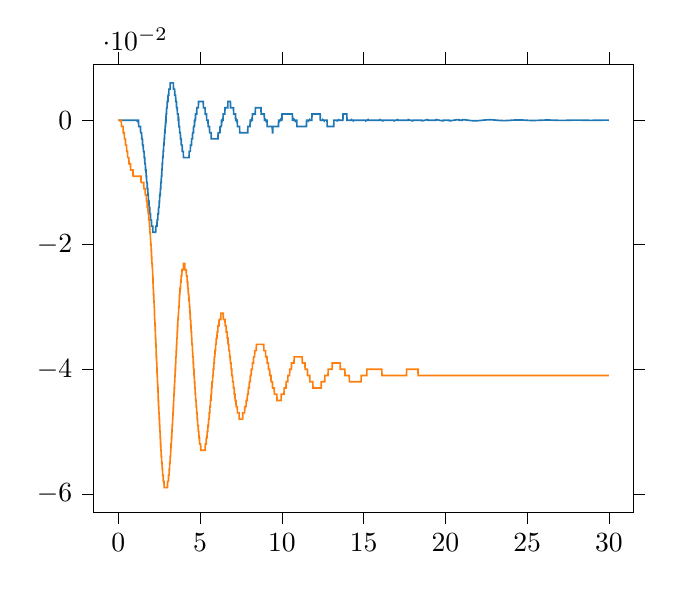 % This file was created by tikzplotlib v0.9.1.
\begin{tikzpicture}

\definecolor{color0}{rgb}{0.122,0.467,0.706}
\definecolor{color1}{rgb}{1,0.498,0.055}

\begin{axis}[
tick align=outside,
tick pos=both,
x grid style={white!69.02!black},
xmin=-1.5, xmax=31.5,
xtick style={color=black},
y grid style={white!69.02!black},
ymin=-0.063, ymax=0.009,
ytick style={color=black}
]
\addplot [semithick, color0]
table {%
0 0
0.01 0
0.02 0
0.03 0
0.04 0
0.05 0
0.06 0
0.07 0
0.08 0
0.09 0
0.1 0
0.11 0
0.12 0
0.13 0
0.14 0
0.15 0
0.16 0
0.17 0
0.18 0
0.19 0
0.2 0
0.21 0
0.22 0
0.23 0
0.24 0
0.25 0
0.26 0
0.27 0
0.28 0
0.29 0
0.3 0
0.31 0
0.32 0
0.33 0
0.34 0
0.35 0
0.36 0
0.37 0
0.38 0
0.39 0
0.4 0
0.41 0
0.42 0
0.43 0
0.44 0
0.45 0
0.46 0
0.47 0
0.48 0
0.49 0
0.5 0
0.51 0
0.52 0
0.53 0
0.54 0
0.55 0
0.56 0
0.57 0
0.58 0
0.59 0
0.6 0
0.61 0
0.62 0
0.63 0
0.64 0
0.65 0
0.66 0
0.67 0
0.68 0
0.69 0
0.7 0
0.71 0
0.72 0
0.73 0
0.74 0
0.75 0
0.76 0
0.77 0
0.78 0
0.79 0
0.8 0
0.81 0
0.82 0
0.83 0
0.84 0
0.85 0
0.86 0
0.87 0
0.88 0
0.89 0
0.9 0
0.91 0
0.92 0
0.93 0
0.94 0
0.95 0
0.96 0
0.97 0
0.98 0
0.99 0
1 0
1.01 -4.567e-08
1.02 -3.144e-07
1.03 -1.032e-06
1.04 -2.427e-06
1.05 -4.722e-06
1.06 -8.141e-06
1.07 -1.291e-05
1.08 -1.924e-05
1.09 -2.735e-05
1.1 -3.746e-05
1.11 -4.978e-05
1.12 -6.453e-05
1.13 -8.19e-05
1.14 -0.0
1.15 -0.0
1.16 -0.0
1.17 -0.0
1.18 -0.0
1.19 -0.0
1.2 -0.0
1.21 -0.0
1.22 -0.0
1.23 -0.0
1.24 -0.001
1.25 -0.001
1.26 -0.001
1.27 -0.001
1.28 -0.001
1.29 -0.001
1.3 -0.001
1.31 -0.001
1.32 -0.001
1.33 -0.001
1.34 -0.001
1.35 -0.001
1.36 -0.002
1.37 -0.002
1.38 -0.002
1.39 -0.002
1.4 -0.002
1.41 -0.002
1.42 -0.002
1.43 -0.003
1.44 -0.003
1.45 -0.003
1.46 -0.003
1.47 -0.003
1.48 -0.004
1.49 -0.004
1.5 -0.004
1.51 -0.004
1.52 -0.004
1.53 -0.005
1.54 -0.005
1.55 -0.005
1.56 -0.005
1.57 -0.005
1.58 -0.006
1.59 -0.006
1.6 -0.006
1.61 -0.006
1.62 -0.007
1.63 -0.007
1.64 -0.007
1.65 -0.007
1.66 -0.008
1.67 -0.008
1.68 -0.008
1.69 -0.008
1.7 -0.009
1.71 -0.009
1.72 -0.009
1.73 -0.01
1.74 -0.01
1.75 -0.01
1.76 -0.01
1.77 -0.011
1.78 -0.011
1.79 -0.011
1.8 -0.011
1.81 -0.012
1.82 -0.012
1.83 -0.012
1.84 -0.013
1.85 -0.013
1.86 -0.013
1.87 -0.013
1.88 -0.014
1.89 -0.014
1.9 -0.014
1.91 -0.014
1.92 -0.014
1.93 -0.015
1.94 -0.015
1.95 -0.015
1.96 -0.015
1.97 -0.016
1.98 -0.016
1.99 -0.016
2 -0.016
2.01 -0.016
2.02 -0.016
2.03 -0.017
2.04 -0.017
2.05 -0.017
2.06 -0.017
2.07 -0.017
2.08 -0.017
2.09 -0.017
2.1 -0.017
2.11 -0.018
2.12 -0.018
2.13 -0.018
2.14 -0.018
2.15 -0.018
2.16 -0.018
2.17 -0.018
2.18 -0.018
2.19 -0.018
2.2 -0.018
2.21 -0.018
2.22 -0.018
2.23 -0.018
2.24 -0.018
2.25 -0.018
2.26 -0.018
2.27 -0.018
2.28 -0.018
2.29 -0.017
2.3 -0.017
2.31 -0.017
2.32 -0.017
2.33 -0.017
2.34 -0.017
2.35 -0.017
2.36 -0.017
2.37 -0.016
2.38 -0.016
2.39 -0.016
2.4 -0.016
2.41 -0.016
2.42 -0.015
2.43 -0.015
2.44 -0.015
2.45 -0.015
2.46 -0.014
2.47 -0.014
2.48 -0.014
2.49 -0.014
2.5 -0.013
2.51 -0.013
2.52 -0.013
2.53 -0.012
2.54 -0.012
2.55 -0.012
2.56 -0.012
2.57 -0.011
2.58 -0.011
2.59 -0.011
2.6 -0.01
2.61 -0.01
2.62 -0.01
2.63 -0.009
2.64 -0.009
2.65 -0.009
2.66 -0.008
2.67 -0.008
2.68 -0.007
2.69 -0.007
2.7 -0.007
2.71 -0.006
2.72 -0.006
2.73 -0.006
2.74 -0.005
2.75 -0.005
2.76 -0.005
2.77 -0.004
2.78 -0.004
2.79 -0.004
2.8 -0.003
2.81 -0.003
2.82 -0.003
2.83 -0.002
2.84 -0.002
2.85 -0.002
2.86 -0.001
2.87 -0.001
2.88 -0.001
2.89 -0.0
2.9 5.706e-05
2.91 0.0
2.92 0.001
2.93 0.001
2.94 0.001
2.95 0.002
2.96 0.002
2.97 0.002
2.98 0.002
2.99 0.003
3.0 0.003
3.01 0.003
3.02 0.003
3.03 0.003
3.04 0.004
3.05 0.004
3.06 0.004
3.07 0.004
3.08 0.004
3.09 0.005
3.1 0.005
3.11 0.005
3.12 0.005
3.13 0.005
3.14 0.005
3.15 0.005
3.16 0.005
3.17 0.006
3.18 0.006
3.19 0.006
3.2 0.006
3.21 0.006
3.22 0.006
3.23 0.006
3.24 0.006
3.25 0.006
3.26 0.006
3.27 0.006
3.28 0.006
3.29 0.006
3.3 0.006
3.31 0.006
3.32 0.006
3.33 0.006
3.34 0.006
3.35 0.006
3.36 0.006
3.37 0.005
3.38 0.005
3.39 0.005
3.4 0.005
3.41 0.005
3.42 0.005
3.43 0.005
3.44 0.005
3.45 0.004
3.46 0.004
3.47 0.004
3.48 0.004
3.49 0.004
3.5 0.004
3.51 0.003
3.52 0.003
3.53 0.003
3.54 0.003
3.55 0.003
3.56 0.002
3.57 0.002
3.58 0.002
3.59 0.002
3.6 0.002
3.61 0.001
3.62 0.001
3.63 0.001
3.64 0.001
3.65 0.001
3.66 0.0
3.67 0.0
3.68 -7.152e-05
3.69 -0.0
3.7 -0.001
3.71 -0.001
3.72 -0.001
3.73 -0.001
3.74 -0.001
3.75 -0.002
3.76 -0.002
3.77 -0.002
3.78 -0.002
3.79 -0.002
3.8 -0.003
3.81 -0.003
3.82 -0.003
3.83 -0.003
3.84 -0.003
3.85 -0.004
3.86 -0.004
3.87 -0.004
3.88 -0.004
3.89 -0.004
3.9 -0.004
3.91 -0.005
3.92 -0.005
3.93 -0.005
3.94 -0.005
3.95 -0.005
3.96 -0.005
3.97 -0.005
3.98 -0.006
3.99 -0.006
4.0 -0.006
4.01 -0.006
4.02 -0.006
4.03 -0.006
4.04 -0.006
4.05 -0.006
4.06 -0.006
4.07 -0.006
4.08 -0.006
4.09 -0.006
4.1 -0.006
4.11 -0.006
4.12 -0.006
4.13 -0.006
4.14 -0.006
4.15 -0.006
4.16 -0.006
4.17 -0.006
4.18 -0.006
4.19 -0.006
4.2 -0.006
4.21 -0.006
4.22 -0.006
4.23 -0.006
4.24 -0.006
4.25 -0.006
4.26 -0.006
4.27 -0.006
4.28 -0.006
4.29 -0.006
4.3 -0.006
4.31 -0.006
4.32 -0.006
4.33 -0.005
4.34 -0.005
4.35 -0.005
4.36 -0.005
4.37 -0.005
4.38 -0.005
4.39 -0.005
4.4 -0.005
4.41 -0.004
4.42 -0.004
4.43 -0.004
4.44 -0.004
4.45 -0.004
4.46 -0.004
4.47 -0.004
4.48 -0.003
4.49 -0.003
4.5 -0.003
4.51 -0.003
4.52 -0.003
4.53 -0.003
4.54 -0.002
4.55 -0.002
4.56 -0.002
4.57 -0.002
4.58 -0.002
4.59 -0.002
4.6 -0.001
4.61 -0.001
4.62 -0.001
4.63 -0.001
4.64 -0.001
4.65 -0.001
4.66 -0.0
4.67 -0.0
4.68 -9.864e-05
4.69 5.554e-05
4.7 0.0
4.71 0.0
4.72 0.001
4.73 0.001
4.74 0.001
4.75 0.001
4.76 0.001
4.77 0.001
4.78 0.001
4.79 0.001
4.8 0.002
4.81 0.002
4.82 0.002
4.83 0.002
4.84 0.002
4.85 0.002
4.86 0.002
4.87 0.002
4.88 0.002
4.89 0.002
4.9 0.003
4.91 0.003
4.92 0.003
4.93 0.003
4.94 0.003
4.95 0.003
4.96 0.003
4.97 0.003
4.98 0.003
4.99 0.003
5.0 0.003
5.01 0.003
5.02 0.003
5.03 0.003
5.04 0.003
5.05 0.003
5.06 0.003
5.07 0.003
5.08 0.003
5.09 0.003
5.1 0.003
5.11 0.003
5.12 0.003
5.13 0.003
5.14 0.003
5.15 0.003
5.16 0.003
5.17 0.003
5.18 0.003
5.19 0.003
5.2 0.002
5.21 0.002
5.22 0.002
5.23 0.002
5.24 0.002
5.25 0.002
5.26 0.002
5.27 0.002
5.28 0.002
5.29 0.002
5.3 0.002
5.31 0.001
5.32 0.001
5.33 0.001
5.34 0.001
5.35 0.001
5.36 0.001
5.37 0.001
5.38 0.001
5.39 0.001
5.4 0.0
5.41 0.0
5.42 0.0
5.43 0.0
5.44 8.984e-06
5.45 -0.0
5.46 -0.0
5.47 -0.0
5.48 -0.0
5.49 -0.001
5.5 -0.001
5.51 -0.001
5.52 -0.001
5.53 -0.001
5.54 -0.001
5.55 -0.001
5.56 -0.001
5.57 -0.001
5.58 -0.002
5.59 -0.002
5.6 -0.002
5.61 -0.002
5.62 -0.002
5.63 -0.002
5.64 -0.002
5.65 -0.002
5.66 -0.002
5.67 -0.002
5.68 -0.003
5.69 -0.003
5.7 -0.003
5.71 -0.003
5.72 -0.003
5.73 -0.003
5.74 -0.003
5.75 -0.003
5.76 -0.003
5.77 -0.003
5.78 -0.003
5.79 -0.003
5.8 -0.003
5.81 -0.003
5.82 -0.003
5.83 -0.003
5.84 -0.003
5.85 -0.003
5.86 -0.003
5.87 -0.003
5.88 -0.003
5.89 -0.003
5.9 -0.003
5.91 -0.003
5.92 -0.003
5.93 -0.003
5.94 -0.003
5.95 -0.003
5.96 -0.003
5.97 -0.003
5.98 -0.003
5.99 -0.003
6.0 -0.003
6.01 -0.003
6.02 -0.003
6.03 -0.003
6.04 -0.003
6.05 -0.003
6.06 -0.003
6.07 -0.003
6.08 -0.003
6.09 -0.003
6.1 -0.002
6.11 -0.002
6.12 -0.002
6.13 -0.002
6.14 -0.002
6.15 -0.002
6.16 -0.002
6.17 -0.002
6.18 -0.002
6.19 -0.002
6.2 -0.002
6.21 -0.002
6.22 -0.001
6.23 -0.001
6.24 -0.001
6.25 -0.001
6.26 -0.001
6.27 -0.001
6.28 -0.001
6.29 -0.001
6.3 -0.001
6.31 -0.0
6.32 -0.0
6.33 -0.0
6.34 -0.0
6.35 -5.385e-05
6.36 5.084e-05
6.37 0.0
6.38 0.0
6.39 0.0
6.4 0.0
6.41 0.001
6.42 0.001
6.43 0.001
6.44 0.001
6.45 0.001
6.46 0.001
6.47 0.001
6.48 0.001
6.49 0.001
6.5 0.001
6.51 0.001
6.52 0.002
6.53 0.002
6.54 0.002
6.55 0.002
6.56 0.002
6.57 0.002
6.58 0.002
6.59 0.002
6.6 0.002
6.61 0.002
6.62 0.002
6.63 0.002
6.64 0.002
6.65 0.002
6.66 0.002
6.67 0.002
6.68 0.002
6.69 0.002
6.7 0.003
6.71 0.003
6.72 0.003
6.73 0.003
6.74 0.003
6.75 0.003
6.76 0.003
6.77 0.003
6.78 0.003
6.79 0.003
6.8 0.003
6.81 0.003
6.82 0.003
6.83 0.003
6.84 0.003
6.85 0.003
6.86 0.002
6.87 0.002
6.88 0.002
6.89 0.002
6.9 0.002
6.91 0.002
6.92 0.002
6.93 0.002
6.94 0.002
6.95 0.002
6.96 0.002
6.97 0.002
6.98 0.002
6.99 0.002
7.0 0.002
7.01 0.002
7.02 0.002
7.03 0.002
7.04 0.002
7.05 0.001
7.06 0.001
7.07 0.001
7.08 0.001
7.09 0.001
7.1 0.001
7.11 0.001
7.12 0.001
7.13 0.001
7.14 0.001
7.15 0.001
7.16 0.001
7.17 0.0
7.18 0.0
7.19 0.0
7.2 0.0
7.21 9.467e-05
7.22 6.829e-06
7.23 -8.077e-05
7.24 -0.0
7.25 -0.0
7.26 -0.0
7.27 -0.0
7.28 -0.001
7.29 -0.001
7.3 -0.001
7.31 -0.001
7.32 -0.001
7.33 -0.001
7.34 -0.001
7.35 -0.001
7.36 -0.001
7.37 -0.001
7.38 -0.001
7.39 -0.001
7.4 -0.001
7.41 -0.001
7.42 -0.002
7.43 -0.002
7.44 -0.002
7.45 -0.002
7.46 -0.002
7.47 -0.002
7.48 -0.002
7.49 -0.002
7.5 -0.002
7.51 -0.002
7.52 -0.002
7.53 -0.002
7.54 -0.002
7.55 -0.002
7.56 -0.002
7.57 -0.002
7.58 -0.002
7.59 -0.002
7.6 -0.002
7.61 -0.002
7.62 -0.002
7.63 -0.002
7.64 -0.002
7.65 -0.002
7.66 -0.002
7.67 -0.002
7.68 -0.002
7.69 -0.002
7.7 -0.002
7.71 -0.002
7.72 -0.002
7.73 -0.002
7.74 -0.002
7.75 -0.002
7.76 -0.002
7.77 -0.002
7.78 -0.002
7.79 -0.002
7.8 -0.002
7.81 -0.002
7.82 -0.002
7.83 -0.002
7.84 -0.002
7.85 -0.002
7.86 -0.002
7.87 -0.002
7.88 -0.002
7.89 -0.002
7.9 -0.002
7.91 -0.002
7.92 -0.001
7.93 -0.001
7.94 -0.001
7.95 -0.001
7.96 -0.001
7.97 -0.001
7.98 -0.001
7.99 -0.001
8.0 -0.001
8.01 -0.001
8.02 -0.001
8.03 -0.001
8.04 -0.001
8.05 -0.001
8.06 -0.0
8.07 -0.0
8.08 -0.0
8.09 -0.0
8.1 -0.0
8.11 -0.0
8.12 -5.066e-05
8.13 2.213e-05
8.14 9.452e-05
8.15 0.0
8.16 0.0
8.17 0.0
8.18 0.0
8.19 0.0
8.2 0.001
8.21 0.001
8.22 0.001
8.23 0.001
8.24 0.001
8.25 0.001
8.26 0.001
8.27 0.001
8.28 0.001
8.29 0.001
8.3 0.001
8.31 0.001
8.32 0.001
8.33 0.001
8.34 0.001
8.35 0.001
8.36 0.001
8.37 0.001
8.38 0.002
8.39 0.002
8.4 0.002
8.41 0.002
8.42 0.002
8.43 0.002
8.44 0.002
8.45 0.002
8.46 0.002
8.47 0.002
8.48 0.002
8.49 0.002
8.5 0.002
8.51 0.002
8.52 0.002
8.53 0.002
8.54 0.002
8.55 0.002
8.56 0.002
8.57 0.002
8.58 0.002
8.59 0.002
8.6 0.002
8.61 0.002
8.62 0.002
8.63 0.002
8.64 0.002
8.65 0.002
8.66 0.002
8.67 0.002
8.68 0.002
8.69 0.002
8.7 0.002
8.71 0.002
8.72 0.002
8.73 0.001
8.74 0.001
8.75 0.001
8.76 0.001
8.77 0.001
8.78 0.001
8.79 0.001
8.8 0.001
8.81 0.001
8.82 0.001
8.83 0.001
8.84 0.001
8.85 0.001
8.86 0.001
8.87 0.001
8.88 0.001
8.89 0.001
8.9 0.001
8.91 0.001
8.92 0.001
8.93 0.0
8.94 0.0
8.95 0.0
8.96 0.0
8.97 0.0
8.98 0.0
8.99 0.0
9.0 4.595e-05
9.01 -1.291e-05
9.02 -7.149e-05
9.03 -0.0
9.04 -0.0
9.05 -0.0
9.06 -0.0
9.07 -0.0
9.08 -0.0
9.09 -0.0
9.1 -0.001
9.11 -0.001
9.12 -0.001
9.13 -0.001
9.14 -0.001
9.15 -0.001
9.16 -0.001
9.17 -0.001
9.18 -0.001
9.19 -0.001
9.2 -0.001
9.21 -0.001
9.22 -0.001
9.23 -0.001
9.24 -0.001
9.25 -0.001
9.26 -0.001
9.27 -0.001
9.28 -0.001
9.29 -0.001
9.3 -0.001
9.31 -0.001
9.32 -0.001
9.33 -0.001
9.34 -0.001
9.35 -0.001
9.36 -0.001
9.37 -0.001
9.38 -0.001
9.39 -0.001
9.4 -0.001
9.41 -0.001
9.42 -0.002
9.43 -0.002
9.44 -0.002
9.45 -0.001
9.46 -0.001
9.47 -0.001
9.48 -0.001
9.49 -0.001
9.5 -0.001
9.51 -0.001
9.52 -0.001
9.53 -0.001
9.54 -0.001
9.55 -0.001
9.56 -0.001
9.57 -0.001
9.58 -0.001
9.59 -0.001
9.6 -0.001
9.61 -0.001
9.62 -0.001
9.63 -0.001
9.64 -0.001
9.65 -0.001
9.66 -0.001
9.67 -0.001
9.68 -0.001
9.69 -0.001
9.7 -0.001
9.71 -0.001
9.72 -0.001
9.73 -0.001
9.74 -0.001
9.75 -0.001
9.76 -0.001
9.77 -0.001
9.78 -0.001
9.79 -0.001
9.8 -0.0
9.81 -0.0
9.82 -0.0
9.83 -0.0
9.84 -0.0
9.85 -0.0
9.86 -0.0
9.87 -0.0
9.88 -6.893e-05
9.89 -2.09e-05
9.9 2.693e-05
9.91 7.45e-05
9.92 0.0
9.93 0.0
9.94 0.0
9.95 0.0
9.96 0.0
9.97 0.0
9.98 0.0
9.99 0.0
10.0 0.0
10.01 0.001
10.02 0.001
10.03 0.001
10.04 0.001
10.05 0.001
10.06 0.001
10.07 0.001
10.08 0.001
10.09 0.001
10.1 0.001
10.11 0.001
10.12 0.001
10.13 0.001
10.14 0.001
10.15 0.001
10.16 0.001
10.17 0.001
10.18 0.001
10.19 0.001
10.2 0.001
10.21 0.001
10.22 0.001
10.23 0.001
10.24 0.001
10.25 0.001
10.26 0.001
10.27 0.001
10.28 0.001
10.29 0.001
10.3 0.001
10.31 0.001
10.32 0.001
10.33 0.001
10.34 0.001
10.35 0.001
10.36 0.001
10.37 0.001
10.38 0.001
10.39 0.001
10.4 0.001
10.41 0.001
10.42 0.001
10.43 0.001
10.44 0.001
10.45 0.001
10.46 0.001
10.47 0.001
10.48 0.001
10.49 0.001
10.5 0.001
10.51 0.001
10.52 0.001
10.53 0.001
10.54 0.001
10.55 0.001
10.56 0.001
10.57 0.001
10.58 0.001
10.59 0.001
10.6 0.001
10.61 0.001
10.62 0.001
10.63 0.001
10.64 0.001
10.65 0.0
10.66 0.0
10.67 0.0
10.68 0.0
10.69 0.0
10.7 0.0
10.71 0.0
10.72 0.0
10.73 0.0
10.74 0.0
10.75 9.95e-05
10.76 6.019e-05
10.77 2.096e-05
10.78 -1.811e-05
10.79 -5.699e-05
10.8 -9.562e-05
10.81 -0.0
10.82 -0.0
10.83 -0.0
10.84 -0.0
10.85 -0.0
10.86 -0.0
10.87 -0.0
10.88 -0.0
10.89 -0.0
10.9 -0.0
10.91 -0.0
10.92 -0.001
10.93 -0.001
10.94 -0.001
10.95 -0.001
10.96 -0.001
10.97 -0.001
10.98 -0.001
10.99 -0.001
11.0 -0.001
11.01 -0.001
11.02 -0.001
11.03 -0.001
11.04 -0.001
11.05 -0.001
11.06 -0.001
11.07 -0.001
11.08 -0.001
11.09 -0.001
11.1 -0.001
11.11 -0.001
11.12 -0.001
11.13 -0.001
11.14 -0.001
11.15 -0.001
11.16 -0.001
11.17 -0.001
11.18 -0.001
11.19 -0.001
11.2 -0.001
11.21 -0.001
11.22 -0.001
11.23 -0.001
11.24 -0.001
11.25 -0.001
11.26 -0.001
11.27 -0.001
11.28 -0.001
11.29 -0.001
11.3 -0.001
11.31 -0.001
11.32 -0.001
11.33 -0.001
11.34 -0.001
11.35 -0.001
11.36 -0.001
11.37 -0.001
11.38 -0.001
11.39 -0.001
11.4 -0.001
11.41 -0.001
11.42 -0.001
11.43 -0.001
11.44 -0.001
11.45 -0.001
11.46 -0.001
11.47 -0.001
11.48 -0.001
11.49 -0.001
11.5 -0.001
11.51 -0.0
11.52 -0.0
11.53 -0.0
11.54 -0.0
11.55 -0.0
11.56 -0.0
11.57 -0.0
11.58 -0.0
11.59 -0.0
11.6 -0.0
11.61 -0.0
11.62 -0.0
11.63 -9.793e-05
11.64 -6.568e-05
11.65 -3.349e-05
11.66 -1.401e-06
11.67 3.054e-05
11.68 6.23e-05
11.69 9.384e-05
11.7 0.0
11.71 0.0
11.72 0.0
11.73 0.0
11.74 0.0
11.75 0.0
11.76 0.0
11.77 0.0
11.78 0.0
11.79 0.0
11.8 0.0
11.81 0.0
11.82 0.0
11.83 0.0
11.84 0.001
11.85 0.001
11.86 0.001
11.87 0.001
11.88 0.001
11.89 0.001
11.9 0.001
11.91 0.001
11.92 0.001
11.93 0.001
11.94 0.001
11.95 0.001
11.96 0.001
11.97 0.001
11.98 0.001
11.99 0.001
12.0 0.001
12.01 0.001
12.02 0.001
12.03 0.001
12.04 0.001
12.05 0.001
12.06 0.001
12.07 0.001
12.08 0.001
12.09 0.001
12.1 0.001
12.11 0.001
12.12 0.001
12.13 0.001
12.14 0.001
12.15 0.001
12.16 0.001
12.17 0.001
12.18 0.001
12.19 0.001
12.2 0.001
12.21 0.001
12.22 0.001
12.23 0.001
12.24 0.001
12.25 0.001
12.26 0.001
12.27 0.001
12.28 0.001
12.29 0.001
12.3 0.001
12.31 0.001
12.32 0.001
12.33 0.001
12.34 0.001
12.35 0.0
12.36 0.0
12.37 0.0
12.38 0.0
12.39 0.0
12.4 0.0
12.41 0.0
12.42 0.0
12.43 0.0
12.44 0.0
12.45 0.0
12.46 0.0
12.47 0.0
12.48 0.0
12.49 0.0
12.5 0.0
12.51 9.176e-05
12.52 6.536e-05
12.53 3.9e-05
12.54 1.271e-05
12.55 -1.347e-05
12.56 -3.952e-05
12.57 -6.541e-05
12.58 -9.109e-05
12.59 -0.0
12.6 -0.0
12.61 -0.0
12.62 -0.0
12.63 -0.0
12.64 -0.0
12.65 -0.0
12.66 -0.0
12.67 -0.0
12.68 -0.0
12.69 -0.0
12.7 -0.0
12.71 -0.0
12.72 -0.0
12.73 -0.0
12.74 -0.0
12.75 -0.0
12.76 -0.0
12.77 -0.001
12.78 -0.001
12.79 -0.001
12.8 -0.001
12.81 -0.001
12.82 -0.001
12.83 -0.001
12.84 -0.001
12.85 -0.001
12.86 -0.001
12.87 -0.001
12.88 -0.001
12.89 -0.001
12.9 -0.001
12.91 -0.001
12.92 -0.001
12.93 -0.001
12.94 -0.001
12.95 -0.001
12.96 -0.001
12.97 -0.001
12.98 -0.001
12.99 -0.001
13.0 -0.001
13.01 -0.001
13.02 -0.001
13.03 -0.001
13.04 -0.001
13.05 -0.001
13.06 -0.001
13.07 -0.001
13.08 -0.001
13.09 -0.001
13.1 -0.001
13.11 -0.001
13.12 -0.001
13.13 -0.001
13.14 -0.001
13.15 -0.001
13.16 -0.001
13.17 -0.001
13.18 -0.0
13.19 -0.0
13.2 -0.0
13.21 -0.0
13.22 -0.0
13.23 -0.0
13.24 -0.0
13.25 -0.0
13.26 -0.0
13.27 -0.0
13.28 -0.0
13.29 -0.0
13.3 -0.0
13.31 -0.0
13.32 -0.0
13.33 -0.0
13.34 -0.0
13.35 -0.0
13.36 -0.0
13.37 -0.0
13.38 -0.0
13.39 -8.623e-05
13.4 -6.465e-05
13.41 -4.309e-05
13.42 -2.157e-05
13.43 -1.239e-07
13.44 2.122e-05
13.45 4.245e-05
13.46 6.352e-05
13.47 8.441e-05
13.48 0.0
13.49 0.0
13.5 0.0
13.51 0.0
13.52 0.0
13.53 0.0
13.54 0.0
13.55 0.0
13.56 0.0
13.57 0.0
13.58 0.0
13.59 0.0
13.6 0.0
13.61 0.0
13.62 0.0
13.63 0.0
13.64 0.0
13.65 0.0
13.66 0.0
13.67 0.0
13.68 0.0
13.69 0.0
13.7 0.0
13.71 0.0
13.72 0.0
13.73 0.0
13.74 0.001
13.75 0.001
13.76 0.001
13.77 0.001
13.78 0.001
13.79 0.001
13.8 0.001
13.81 0.001
13.82 0.001
13.83 0.001
13.84 0.001
13.85 0.001
13.86 0.001
13.87 0.001
13.88 0.001
13.89 0.001
13.9 0.001
13.91 0.001
13.92 0.001
13.93 0.001
13.94 0.001
13.95 0.001
13.96 0.001
13.97 0.001
13.98 0.0
13.99 0.0
14.0 0.0
14.01 0.0
14.02 0.0
14.03 0.0
14.04 0.0
14.05 0.0
14.06 0.0
14.07 0.0
14.08 0.0
14.09 0.0
14.1 0.0
14.11 0.0
14.12 0.0
14.13 0.0
14.14 0.0
14.15 0.0
14.16 0.0
14.17 0.0
14.18 0.0
14.19 0.0
14.2 0.0
14.21 0.0
14.22 0.0
14.23 0.0
14.24 0.0
14.25 0.0
14.26 9.596e-05
14.27 7.837e-05
14.28 6.075e-05
14.29 4.314e-05
14.3 2.556e-05
14.31 8.021e-06
14.32 -9.446e-06
14.33 -2.682e-05
14.34 -4.408e-05
14.35 -6.121e-05
14.36 -7.818e-05
14.37 -9.498e-05
14.38 -0.0
14.39 -0.0
14.4 -0.0
14.41 -0.0
14.42 -0.0
14.43 -0.0
14.44 -0.0
14.45 -0.0
14.46 -0.0
14.47 -0.0
14.48 -0.0
14.49 -0.0
14.5 -0.0
14.51 -0.0
14.52 -0.0
14.53 -0.0
14.54 -0.0
14.55 -0.0
14.56 -0.0
14.57 -0.0
14.58 -0.0
14.59 -0.0
14.6 -0.0
14.61 -0.0
14.62 -0.0
14.63 -0.0
14.64 -0.0
14.65 -0.0
14.66 -0.0
14.67 -0.0
14.68 -0.0
14.69 -0.0
14.7 -0.0
14.71 -0.0
14.72 -0.0
14.73 -0.0
14.74 -0.0
14.75 -0.0
14.76 -0.0
14.77 -0.0
14.78 -0.0
14.79 -0.0
14.8 -0.0
14.81 -0.0
14.82 -0.0
14.83 -0.0
14.84 -0.0
14.85 -0.0
14.86 -0.0
14.87 -0.0
14.88 -0.0
14.89 -0.0
14.9 -0.0
14.91 -0.0
14.92 -0.0
14.93 -0.0
14.94 -0.0
14.95 -0.0
14.96 -0.0
14.97 -0.0
14.98 -0.0
14.99 -0.0
15.0 -0.0
15.01 -0.0
15.02 -0.0
15.03 -0.0
15.04 -0.0
15.05 -0.0
15.06 -0.0
15.07 -0.0
15.08 -0.0
15.09 -0.0
15.1 -0.0
15.11 -0.0
15.12 -0.0
15.13 -9.932e-05
15.14 -8.501e-05
15.15 -7.066e-05
15.16 -5.629e-05
15.17 -4.191e-05
15.18 -2.754e-05
15.19 -1.32e-05
15.2 1.086e-06
15.21 1.531e-05
15.22 2.944e-05
15.23 4.348e-05
15.24 5.739e-05
15.25 7.117e-05
15.26 8.48e-05
15.27 9.825e-05
15.28 0.0
15.29 0.0
15.3 0.0
15.31 0.0
15.32 0.0
15.33 0.0
15.34 0.0
15.35 0.0
15.36 0.0
15.37 0.0
15.38 0.0
15.39 0.0
15.4 0.0
15.41 0.0
15.42 0.0
15.43 0.0
15.44 0.0
15.45 0.0
15.46 0.0
15.47 0.0
15.48 0.0
15.49 0.0
15.5 0.0
15.51 0.0
15.52 0.0
15.53 0.0
15.54 0.0
15.55 0.0
15.56 0.0
15.57 0.0
15.58 0.0
15.59 0.0
15.6 0.0
15.61 0.0
15.62 0.0
15.63 0.0
15.64 0.0
15.65 0.0
15.66 0.0
15.67 0.0
15.68 0.0
15.69 0.0
15.7 0.0
15.71 0.0
15.72 0.0
15.73 0.0
15.74 0.0
15.75 0.0
15.76 0.0
15.77 0.0
15.78 0.0
15.79 0.0
15.8 0.0
15.81 0.0
15.82 0.0
15.83 0.0
15.84 0.0
15.85 0.0
15.86 0.0
15.87 0.0
15.88 0.0
15.89 0.0
15.9 0.0
15.91 0.0
15.92 0.0
15.93 0.0
15.94 0.0
15.95 0.0
15.96 0.0
15.97 0.0
15.98 0.0
15.99 0.0
16.0 9.798e-05
16.01 8.637e-05
16.02 7.471e-05
16.03 6.301e-05
16.04 5.129e-05
16.05 3.955e-05
16.06 2.782e-05
16.07 1.61e-05
16.08 4.42e-06
16.09 -7.214e-06
16.1 -1.879e-05
16.11 -3.028e-05
16.12 -4.168e-05
16.13 -5.298e-05
16.14 -6.416e-05
16.15 -7.521e-05
16.16 -8.611e-05
16.17 -9.686e-05
16.18 -0.0
16.19 -0.0
16.2 -0.0
16.21 -0.0
16.22 -0.0
16.23 -0.0
16.24 -0.0
16.25 -0.0
16.26 -0.0
16.27 -0.0
16.28 -0.0
16.29 -0.0
16.3 -0.0
16.31 -0.0
16.32 -0.0
16.33 -0.0
16.34 -0.0
16.35 -0.0
16.36 -0.0
16.37 -0.0
16.38 -0.0
16.39 -0.0
16.4 -0.0
16.41 -0.0
16.42 -0.0
16.43 -0.0
16.44 -0.0
16.45 -0.0
16.46 -0.0
16.47 -0.0
16.48 -0.0
16.49 -0.0
16.5 -0.0
16.51 -0.0
16.52 -0.0
16.53 -0.0
16.54 -0.0
16.55 -0.0
16.56 -0.0
16.57 -0.0
16.58 -0.0
16.59 -0.0
16.6 -0.0
16.61 -0.0
16.62 -0.0
16.63 -0.0
16.64 -0.0
16.65 -0.0
16.66 -0.0
16.67 -0.0
16.68 -0.0
16.69 -0.0
16.7 -0.0
16.71 -0.0
16.72 -0.0
16.73 -0.0
16.74 -0.0
16.75 -0.0
16.76 -0.0
16.77 -0.0
16.78 -0.0
16.79 -0.0
16.8 -0.0
16.81 -0.0
16.82 -0.0
16.83 -0.0
16.84 -0.0
16.85 -0.0
16.86 -0.0
16.87 -9.377e-05
16.88 -8.439e-05
16.89 -7.494e-05
16.9 -6.545e-05
16.91 -5.592e-05
16.92 -4.636e-05
16.93 -3.678e-05
16.94 -2.72e-05
16.95 -1.764e-05
16.96 -8.089e-06
16.97 1.424e-06
16.98 1.089e-05
16.99 2.03e-05
17.0 2.964e-05
17.01 3.89e-05
17.02 4.807e-05
17.03 5.714e-05
17.04 6.609e-05
17.05 7.492e-05
17.06 8.361e-05
17.07 9.216e-05
17.08 0.0
17.09 0.0
17.1 0.0
17.11 0.0
17.12 0.0
17.13 0.0
17.14 0.0
17.15 0.0
17.16 0.0
17.17 0.0
17.18 0.0
17.19 0.0
17.2 0.0
17.21 0.0
17.22 0.0
17.23 0.0
17.24 0.0
17.25 0.0
17.26 0.0
17.27 0.0
17.28 0.0
17.29 0.0
17.3 0.0
17.31 0.0
17.32 0.0
17.33 0.0
17.34 0.0
17.35 0.0
17.36 0.0
17.37 0.0
17.38 0.0
17.39 0.0
17.4 0.0
17.41 0.0
17.42 0.0
17.43 0.0
17.44 0.0
17.45 0.0
17.46 0.0
17.47 0.0
17.48 0.0
17.49 0.0
17.5 0.0
17.51 0.0
17.52 0.0
17.53 0.0
17.54 0.0
17.55 0.0
17.56 0.0
17.57 0.0
17.58 0.0
17.59 0.0
17.6 0.0
17.61 0.0
17.62 0.0
17.63 0.0
17.64 0.0
17.65 0.0
17.66 0.0
17.67 0.0
17.68 0.0
17.69 0.0
17.7 0.0
17.71 0.0
17.72 0.0
17.73 9.51e-05
17.74 8.762e-05
17.75 8.006e-05
17.76 7.244e-05
17.77 6.476e-05
17.78 5.703e-05
17.79 4.927e-05
17.8 4.148e-05
17.81 3.368e-05
17.82 2.587e-05
17.83 1.806e-05
17.84 1.026e-05
17.85 2.489e-06
17.86 -5.251e-06
17.87 -1.295e-05
17.88 -2.06e-05
17.89 -2.818e-05
17.9 -3.569e-05
17.91 -4.313e-05
17.92 -5.048e-05
17.93 -5.772e-05
17.94 -6.487e-05
17.95 -7.189e-05
17.96 -7.88e-05
17.97 -8.557e-05
17.98 -9.22e-05
17.99 -9.869e-05
18 -0.0
18.01 -0.0
18.02 -0.0
18.03 -0.0
18.04 -0.0
18.05 -0.0
18.06 -0.0
18.07 -0.0
18.08 -0.0
18.09 -0.0
18.1 -0.0
18.11 -0.0
18.12 -0.0
18.13 -0.0
18.14 -0.0
18.15 -0.0
18.16 -0.0
18.17 -0.0
18.18 -0.0
18.19 -0.0
18.2 -0.0
18.21 -0.0
18.22 -0.0
18.23 -0.0
18.24 -0.0
18.25 -0.0
18.26 -0.0
18.27 -0.0
18.28 -0.0
18.29 -0.0
18.3 -0.0
18.31 -0.0
18.32 -0.0
18.33 -0.0
18.34 -0.0
18.35 -0.0
18.36 -0.0
18.37 -0.0
18.38 -0.0
18.39 -0.0
18.4 -0.0
18.41 -0.0
18.42 -0.0
18.43 -0.0
18.44 -0.0
18.45 -0.0
18.46 -0.0
18.47 -0.0
18.48 -0.0
18.49 -0.0
18.5 -0.0
18.51 -0.0
18.52 -0.0
18.53 -0.0
18.54 -0.0
18.55 -0.0
18.56 -0.0
18.57 -0.0
18.58 -9.813e-05
18.59 -9.231e-05
18.6 -8.64e-05
18.61 -8.041e-05
18.62 -7.434e-05
18.63 -6.821e-05
18.64 -6.202e-05
18.65 -5.578e-05
18.66 -4.95e-05
18.67 -4.318e-05
18.68 -3.684e-05
18.69 -3.048e-05
18.7 -2.411e-05
18.71 -1.774e-05
18.72 -1.138e-05
18.73 -5.037e-06
18.74 1.287e-06
18.75 7.58e-06
18.76 1.383e-05
18.77 2.004e-05
18.78 2.62e-05
18.79 3.229e-05
18.8 3.831e-05
18.81 4.426e-05
18.82 5.012e-05
18.83 5.59e-05
18.84 6.157e-05
18.85 6.715e-05
18.86 7.261e-05
18.87 7.795e-05
18.88 8.317e-05
18.89 8.827e-05
18.9 9.322e-05
18.91 9.804e-05
18.92 0.0
18.93 0.0
18.94 0.0
18.95 0.0
18.96 0.0
18.97 0.0
18.98 0.0
18.99 0.0
19.0 0.0
19.01 0.0
19.02 0.0
19.03 0.0
19.04 0.0
19.05 0.0
19.06 0.0
19.07 0.0
19.08 0.0
19.09 0.0
19.1 0.0
19.11 0.0
19.12 0.0
19.13 0.0
19.14 0.0
19.15 0.0
19.16 0.0
19.17 0.0
19.18 0.0
19.19 0.0
19.2 0.0
19.21 0.0
19.22 0.0
19.23 0.0
19.24 0.0
19.25 0.0
19.26 0.0
19.27 0.0
19.28 0.0
19.29 0.0
19.3 0.0
19.31 0.0
19.32 0.0
19.33 0.0
19.34 0.0
19.35 0.0
19.36 0.0
19.37 0.0
19.38 0.0
19.39 0.0
19.4 0.0
19.41 0.0
19.42 0.0
19.43 9.58e-05
19.44 9.136e-05
19.45 8.682e-05
19.46 8.22e-05
19.47 7.749e-05
19.48 7.271e-05
19.49 6.785e-05
19.5 6.294e-05
19.51 5.796e-05
19.52 5.294e-05
19.53 4.787e-05
19.54 4.277e-05
19.55 3.764e-05
19.56 3.248e-05
19.57 2.73e-05
19.58 2.212e-05
19.59 1.693e-05
19.6 1.174e-05
19.61 6.56e-06
19.62 1.397e-06
19.63 -3.744e-06
19.64 -8.856e-06
19.65 -1.393e-05
19.66 -1.897e-05
19.67 -2.396e-05
19.68 -2.889e-05
19.69 -3.377e-05
19.7 -3.858e-05
19.71 -4.332e-05
19.72 -4.798e-05
19.73 -5.257e-05
19.74 -5.706e-05
19.75 -6.146e-05
19.76 -6.576e-05
19.77 -6.996e-05
19.78 -7.405e-05
19.79 -7.803e-05
19.8 -8.19e-05
19.81 -8.564e-05
19.82 -8.925e-05
19.83 -9.274e-05
19.84 -9.609e-05
19.85 -9.931e-05
19.86 -0.0
19.87 -0.0
19.88 -0.0
19.89 -0.0
19.9 -0.0
19.91 -0.0
19.92 -0.0
19.93 -0.0
19.94 -0.0
19.95 -0.0
19.96 -0.0
19.97 -0.0
19.98 -0.0
19.99 -0.0
20.0 -0.0
20.01 -0.0
20.02 -0.0
20.03 -0.0
20.04 -0.0
20.05 -0.0
20.06 -0.0
20.07 -0.0
20.08 -0.0
20.09 -0.0
20.1 -0.0
20.11 -0.0
20.12 -0.0
20.13 -0.0
20.14 -0.0
20.15 -0.0
20.16 -0.0
20.17 -0.0
20.18 -0.0
20.19 -0.0
20.2 -0.0
20.21 -0.0
20.22 -0.0
20.23 -0.0
20.24 -0.0
20.25 -9.927e-05
20.26 -9.627e-05
20.27 -9.316e-05
20.28 -8.995e-05
20.29 -8.664e-05
20.3 -8.323e-05
20.31 -7.974e-05
20.32 -7.616e-05
20.33 -7.25e-05
20.34 -6.876e-05
20.35 -6.496e-05
20.36 -6.109e-05
20.37 -5.717e-05
20.38 -5.319e-05
20.39 -4.916e-05
20.4 -4.508e-05
20.41 -4.097e-05
20.42 -3.683e-05
20.43 -3.266e-05
20.44 -2.846e-05
20.45 -2.425e-05
20.46 -2.003e-05
20.47 -1.581e-05
20.48 -1.158e-05
20.49 -7.358e-06
20.5 -3.146e-06
20.51 1.05e-06
20.52 5.226e-06
20.53 9.375e-06
20.54 1.349e-05
20.55 1.758e-05
20.56 2.162e-05
20.57 2.561e-05
20.58 2.956e-05
20.59 3.345e-05
20.6 3.727e-05
20.61 4.104e-05
20.62 4.473e-05
20.63 4.835e-05
20.64 5.19e-05
20.65 5.536e-05
20.66 5.873e-05
20.67 6.202e-05
20.68 6.521e-05
20.69 6.83e-05
20.7 7.13e-05
20.71 7.419e-05
20.72 7.697e-05
20.73 7.964e-05
20.74 8.22e-05
20.75 8.464e-05
20.76 8.697e-05
20.77 8.918e-05
20.78 9.126e-05
20.79 9.322e-05
20.8 9.505e-05
20.81 9.675e-05
20.82 9.832e-05
20.83 9.976e-05
20.84 0.0
20.85 0.0
20.86 0.0
20.87 0.0
20.88 0.0
20.89 0.0
20.9 0.0
20.91 0.0
20.92 0.0
20.93 0.0
20.94 0.0
20.95 0.0
20.96 0.0
20.97 0.0
20.98 0.0
20.99 0.0
21.0 0.0
21.01 0.0
21.02 0.0
21.03 0.0
21.04 9.902e-05
21.05 9.757e-05
21.06 9.6e-05
21.07 9.431e-05
21.08 9.252e-05
21.09 9.061e-05
21.1 8.86e-05
21.11 8.649e-05
21.12 8.428e-05
21.13 8.197e-05
21.14 7.957e-05
21.15 7.708e-05
21.16 7.45e-05
21.17 7.185e-05
21.18 6.911e-05
21.19 6.63e-05
21.2 6.342e-05
21.21 6.047e-05
21.22 5.746e-05
21.23 5.439e-05
21.24 5.126e-05
21.25 4.809e-05
21.26 4.486e-05
21.27 4.16e-05
21.28 3.83e-05
21.29 3.497e-05
21.3 3.161e-05
21.31 2.822e-05
21.32 2.482e-05
21.33 2.139e-05
21.34 1.796e-05
21.35 1.452e-05
21.36 1.108e-05
21.37 7.64e-06
21.38 4.207e-06
21.39 7.839e-07
21.4 -2.624e-06
21.41 -6.013e-06
21.42 -9.378e-06
21.43 -1.272e-05
21.44 -1.602e-05
21.45 -1.929e-05
21.46 -2.253e-05
21.47 -2.571e-05
21.48 -2.885e-05
21.49 -3.194e-05
21.5 -3.498e-05
21.51 -3.795e-05
21.52 -4.087e-05
21.53 -4.372e-05
21.54 -4.65e-05
21.55 -4.921e-05
21.56 -5.184e-05
21.57 -5.44e-05
21.58 -5.688e-05
21.59 -5.927e-05
21.6 -6.158e-05
21.61 -6.38e-05
21.62 -6.592e-05
21.63 -6.796e-05
21.64 -6.99e-05
21.65 -7.174e-05
21.66 -7.348e-05
21.67 -7.513e-05
21.68 -7.667e-05
21.69 -7.81e-05
21.7 -7.943e-05
21.71 -8.065e-05
21.72 -8.177e-05
21.73 -8.278e-05
21.74 -8.368e-05
21.75 -8.446e-05
21.76 -8.514e-05
21.77 -8.571e-05
21.78 -8.617e-05
21.79 -8.651e-05
21.8 -8.675e-05
21.81 -8.687e-05
21.82 -8.689e-05
21.83 -8.679e-05
21.84 -8.658e-05
21.85 -8.627e-05
21.86 -8.585e-05
21.87 -8.532e-05
21.88 -8.469e-05
21.89 -8.395e-05
21.9 -8.311e-05
21.91 -8.217e-05
21.92 -8.113e-05
21.93 -8.0e-05
21.94 -7.876e-05
21.95 -7.744e-05
21.96 -7.602e-05
21.97 -7.451e-05
21.98 -7.291e-05
21.99 -7.123e-05
22.0 -6.947e-05
22.01 -6.763e-05
22.02 -6.571e-05
22.03 -6.372e-05
22.04 -6.166e-05
22.05 -5.952e-05
22.06 -5.733e-05
22.07 -5.507e-05
22.08 -5.275e-05
22.09 -5.038e-05
22.1 -4.795e-05
22.11 -4.547e-05
22.12 -4.295e-05
22.13 -4.039e-05
22.14 -3.778e-05
22.15 -3.514e-05
22.16 -3.247e-05
22.17 -2.977e-05
22.18 -2.705e-05
22.19 -2.43e-05
22.2 -2.154e-05
22.21 -1.876e-05
22.22 -1.597e-05
22.23 -1.317e-05
22.24 -1.037e-05
22.25 -7.57e-06
22.26 -4.773e-06
22.27 -1.983e-06
22.28 7.964e-07
22.29 3.562e-06
22.3 6.31e-06
22.31 9.037e-06
22.32 1.174e-05
22.33 1.442e-05
22.34 1.706e-05
22.35 1.967e-05
22.36 2.225e-05
22.37 2.478e-05
22.38 2.727e-05
22.39 2.972e-05
22.4 3.211e-05
22.41 3.446e-05
22.42 3.675e-05
22.43 3.898e-05
22.44 4.115e-05
22.45 4.327e-05
22.46 4.531e-05
22.47 4.729e-05
22.48 4.92e-05
22.49 5.104e-05
22.5 5.281e-05
22.51 5.45e-05
22.52 5.612e-05
22.53 5.765e-05
22.54 5.911e-05
22.55 6.049e-05
22.56 6.178e-05
22.57 6.299e-05
22.58 6.411e-05
22.59 6.515e-05
22.6 6.61e-05
22.61 6.696e-05
22.62 6.773e-05
22.63 6.842e-05
22.64 6.901e-05
22.65 6.952e-05
22.66 6.993e-05
22.67 7.026e-05
22.68 7.049e-05
22.69 7.064e-05
22.7 7.069e-05
22.71 7.066e-05
22.72 7.053e-05
22.73 7.032e-05
22.74 7.002e-05
22.75 6.963e-05
22.76 6.916e-05
22.77 6.86e-05
22.78 6.795e-05
22.79 6.723e-05
22.8 6.642e-05
22.81 6.553e-05
22.82 6.457e-05
22.83 6.352e-05
22.84 6.241e-05
22.85 6.121e-05
22.86 5.995e-05
22.87 5.862e-05
22.88 5.722e-05
22.89 5.575e-05
22.9 5.422e-05
22.91 5.263e-05
22.92 5.098e-05
22.93 4.927e-05
22.94 4.751e-05
22.95 4.569e-05
22.96 4.383e-05
22.97 4.192e-05
22.98 3.996e-05
22.99 3.797e-05
23.0 3.594e-05
23.01 3.387e-05
23.02 3.176e-05
23.03 2.963e-05
23.04 2.747e-05
23.05 2.528e-05
23.06 2.308e-05
23.07 2.085e-05
23.08 1.861e-05
23.09 1.636e-05
23.1 1.409e-05
23.11 1.182e-05
23.12 9.541e-06
23.13 7.263e-06
23.14 4.987e-06
23.15 2.715e-06
23.16 4.497e-07
23.17 -1.805e-06
23.18 -4.047e-06
23.19 -6.274e-06
23.2 -8.482e-06
23.21 -1.067e-05
23.22 -1.283e-05
23.23 -1.497e-05
23.24 -1.708e-05
23.25 -1.916e-05
23.26 -2.12e-05
23.27 -2.321e-05
23.28 -2.517e-05
23.29 -2.71e-05
23.3 -2.899e-05
23.31 -3.082e-05
23.32 -3.261e-05
23.33 -3.436e-05
23.34 -3.605e-05
23.35 -3.768e-05
23.36 -3.926e-05
23.37 -4.079e-05
23.38 -4.225e-05
23.39 -4.366e-05
23.4 -4.5e-05
23.41 -4.628e-05
23.42 -4.75e-05
23.43 -4.865e-05
23.44 -4.973e-05
23.45 -5.075e-05
23.46 -5.17e-05
23.47 -5.257e-05
23.48 -5.338e-05
23.49 -5.412e-05
23.5 -5.478e-05
23.51 -5.537e-05
23.52 -5.589e-05
23.53 -5.634e-05
23.54 -5.671e-05
23.55 -5.701e-05
23.56 -5.724e-05
23.57 -5.739e-05
23.58 -5.747e-05
23.59 -5.747e-05
23.6 -5.741e-05
23.61 -5.727e-05
23.62 -5.706e-05
23.63 -5.678e-05
23.64 -5.643e-05
23.65 -5.601e-05
23.66 -5.552e-05
23.67 -5.496e-05
23.68 -5.433e-05
23.69 -5.364e-05
23.7 -5.289e-05
23.71 -5.207e-05
23.72 -5.119e-05
23.73 -5.025e-05
23.74 -4.925e-05
23.75 -4.819e-05
23.76 -4.708e-05
23.77 -4.591e-05
23.78 -4.469e-05
23.79 -4.342e-05
23.8 -4.21e-05
23.81 -4.074e-05
23.82 -3.933e-05
23.83 -3.787e-05
23.84 -3.638e-05
23.85 -3.484e-05
23.86 -3.327e-05
23.87 -3.166e-05
23.88 -3.003e-05
23.89 -2.836e-05
23.9 -2.666e-05
23.91 -2.494e-05
23.92 -2.319e-05
23.93 -2.142e-05
23.94 -1.964e-05
23.95 -1.784e-05
23.96 -1.602e-05
23.97 -1.419e-05
23.98 -1.235e-05
23.99 -1.051e-05
24.0 -8.661e-06
24.01 -6.81e-06
24.02 -4.958e-06
24.03 -3.109e-06
24.04 -1.265e-06
24.05 5.724e-07
24.06 2.4e-06
24.07 4.217e-06
24.08 6.019e-06
24.09 7.806e-06
24.1 9.574e-06
24.11 1.132e-05
24.12 1.305e-05
24.13 1.475e-05
24.14 1.642e-05
24.15 1.807e-05
24.16 1.968e-05
24.17 2.127e-05
24.18 2.281e-05
24.19 2.433e-05
24.2 2.58e-05
24.21 2.724e-05
24.22 2.863e-05
24.23 2.998e-05
24.24 3.129e-05
24.25 3.255e-05
24.26 3.377e-05
24.27 3.493e-05
24.28 3.605e-05
24.29 3.711e-05
24.3 3.813e-05
24.31 3.909e-05
24.32 4.0e-05
24.33 4.085e-05
24.34 4.165e-05
24.35 4.239e-05
24.36 4.307e-05
24.37 4.37e-05
24.38 4.426e-05
24.39 4.477e-05
24.4 4.522e-05
24.41 4.561e-05
24.42 4.595e-05
24.43 4.622e-05
24.44 4.643e-05
24.45 4.658e-05
24.46 4.668e-05
24.47 4.671e-05
24.48 4.669e-05
24.49 4.66e-05
24.5 4.646e-05
24.51 4.626e-05
24.52 4.6e-05
24.53 4.569e-05
24.54 4.532e-05
24.55 4.489e-05
24.56 4.441e-05
24.57 4.387e-05
24.58 4.328e-05
24.59 4.264e-05
24.6 4.195e-05
24.61 4.121e-05
24.62 4.042e-05
24.63 3.959e-05
24.64 3.871e-05
24.65 3.778e-05
24.66 3.681e-05
24.67 3.58e-05
24.68 3.474e-05
24.69 3.365e-05
24.7 3.252e-05
24.71 3.136e-05
24.72 3.016e-05
24.73 2.893e-05
24.74 2.766e-05
24.75 2.637e-05
24.76 2.505e-05
24.77 2.371e-05
24.78 2.234e-05
24.79 2.095e-05
24.8 1.954e-05
24.81 1.811e-05
24.82 1.667e-05
24.83 1.521e-05
24.84 1.374e-05
24.85 1.226e-05
24.86 1.077e-05
24.87 9.276e-06
24.88 7.775e-06
24.89 6.272e-06
24.9 4.767e-06
24.91 3.264e-06
24.92 1.764e-06
24.93 2.68e-07
24.94 -1.221e-06
24.95 -2.701e-06
24.96 -4.171e-06
24.97 -5.629e-06
24.98 -7.073e-06
24.99 -8.502e-06
25.0 -9.912e-06
25.01 -1.13e-05
25.02 -1.267e-05
25.03 -1.402e-05
25.04 -1.535e-05
25.05 -1.665e-05
25.06 -1.792e-05
25.07 -1.916e-05
25.08 -2.037e-05
25.09 -2.156e-05
25.1 -2.27e-05
25.11 -2.382e-05
25.12 -2.49e-05
25.13 -2.594e-05
25.14 -2.695e-05
25.15 -2.791e-05
25.16 -2.884e-05
25.17 -2.973e-05
25.18 -3.057e-05
25.19 -3.137e-05
25.2 -3.213e-05
25.21 -3.285e-05
25.22 -3.351e-05
25.23 -3.414e-05
25.24 -3.472e-05
25.25 -3.525e-05
25.26 -3.573e-05
25.27 -3.617e-05
25.28 -3.656e-05
25.29 -3.69e-05
25.3 -3.719e-05
25.31 -3.744e-05
25.32 -3.763e-05
25.33 -3.778e-05
25.34 -3.788e-05
25.35 -3.793e-05
25.36 -3.793e-05
25.37 -3.789e-05
25.38 -3.78e-05
25.39 -3.766e-05
25.4 -3.747e-05
25.41 -3.724e-05
25.42 -3.696e-05
25.43 -3.663e-05
25.44 -3.626e-05
25.45 -3.585e-05
25.46 -3.539e-05
25.47 -3.49e-05
25.48 -3.435e-05
25.49 -3.377e-05
25.5 -3.315e-05
25.51 -3.249e-05
25.52 -3.179e-05
25.53 -3.106e-05
25.54 -3.029e-05
25.55 -2.948e-05
25.56 -2.864e-05
25.57 -2.777e-05
25.58 -2.687e-05
25.59 -2.593e-05
25.6 -2.497e-05
25.61 -2.399e-05
25.62 -2.297e-05
25.63 -2.194e-05
25.64 -2.088e-05
25.65 -1.979e-05
25.66 -1.869e-05
25.67 -1.757e-05
25.68 -1.644e-05
25.69 -1.528e-05
25.7 -1.412e-05
25.71 -1.294e-05
25.72 -1.175e-05
25.73 -1.055e-05
25.74 -9.346e-06
25.75 -8.133e-06
25.76 -6.916e-06
25.77 -5.697e-06
25.78 -4.475e-06
25.79 -3.254e-06
25.8 -2.034e-06
25.81 -8.177e-07
25.82 3.94e-07
25.83 1.6e-06
25.84 2.798e-06
25.85 3.986e-06
25.86 5.164e-06
25.87 6.33e-06
25.88 7.483e-06
25.89 8.621e-06
25.9 9.742e-06
25.91 1.085e-05
25.92 1.193e-05
25.93 1.3e-05
25.94 1.404e-05
25.95 1.506e-05
25.96 1.606e-05
25.97 1.703e-05
25.98 1.797e-05
25.99 1.889e-05
26.0 1.978e-05
26.01 2.065e-05
26.02 2.148e-05
26.03 2.228e-05
26.04 2.305e-05
26.05 2.378e-05
26.06 2.448e-05
26.07 2.515e-05
26.08 2.578e-05
26.09 2.638e-05
26.1 2.694e-05
26.11 2.747e-05
26.12 2.795e-05
26.13 2.84e-05
26.14 2.882e-05
26.15 2.919e-05
26.16 2.952e-05
26.17 2.982e-05
26.18 3.008e-05
26.19 3.03e-05
26.2 3.047e-05
26.21 3.061e-05
26.22 3.071e-05
26.23 3.077e-05
26.24 3.08e-05
26.25 3.078e-05
26.26 3.072e-05
26.27 3.063e-05
26.28 3.049e-05
26.29 3.032e-05
26.3 3.012e-05
26.31 2.987e-05
26.32 2.959e-05
26.33 2.927e-05
26.34 2.892e-05
26.35 2.853e-05
26.36 2.811e-05
26.37 2.765e-05
26.38 2.716e-05
26.39 2.664e-05
26.4 2.609e-05
26.41 2.551e-05
26.42 2.489e-05
26.43 2.425e-05
26.44 2.359e-05
26.45 2.289e-05
26.46 2.217e-05
26.47 2.143e-05
26.48 2.066e-05
26.49 1.987e-05
26.5 1.906e-05
26.51 1.822e-05
26.52 1.737e-05
26.53 1.65e-05
26.54 1.562e-05
26.55 1.472e-05
26.56 1.38e-05
26.57 1.287e-05
26.58 1.193e-05
26.59 1.098e-05
26.6 1.002e-05
26.61 9.048e-06
26.62 8.072e-06
26.63 7.09e-06
26.64 6.104e-06
26.65 5.115e-06
26.66 4.125e-06
26.67 3.134e-06
26.68 2.143e-06
26.69 1.154e-06
26.7 1.691e-07
26.71 -8.118e-07
26.72 -1.787e-06
26.73 -2.755e-06
26.74 -3.716e-06
26.75 -4.667e-06
26.76 -5.608e-06
26.77 -6.537e-06
26.78 -7.454e-06
26.79 -8.356e-06
26.8 -9.244e-06
26.81 -1.012e-05
26.82 -1.097e-05
26.83 -1.181e-05
26.84 -1.263e-05
26.85 -1.343e-05
26.86 -1.42e-05
26.87 -1.496e-05
26.88 -1.569e-05
26.89 -1.641e-05
26.9 -1.709e-05
26.91 -1.775e-05
26.92 -1.839e-05
26.93 -1.9e-05
26.94 -1.958e-05
26.95 -2.014e-05
26.96 -2.067e-05
26.97 -2.117e-05
26.98 -2.164e-05
26.99 -2.208e-05
27.0 -2.249e-05
27.01 -2.287e-05
27.02 -2.322e-05
27.03 -2.353e-05
27.04 -2.382e-05
27.05 -2.408e-05
27.06 -2.43e-05
27.07 -2.449e-05
27.08 -2.465e-05
27.09 -2.478e-05
27.1 -2.488e-05
27.11 -2.494e-05
27.12 -2.498e-05
27.13 -2.498e-05
27.14 -2.495e-05
27.15 -2.489e-05
27.16 -2.48e-05
27.17 -2.467e-05
27.18 -2.452e-05
27.19 -2.433e-05
27.2 -2.412e-05
27.21 -2.388e-05
27.22 -2.36e-05
27.23 -2.33e-05
27.24 -2.297e-05
27.25 -2.262e-05
27.26 -2.223e-05
27.27 -2.182e-05
27.28 -2.139e-05
27.29 -2.093e-05
27.3 -2.044e-05
27.31 -1.994e-05
27.32 -1.941e-05
27.33 -1.885e-05
27.34 -1.828e-05
27.35 -1.768e-05
27.36 -1.707e-05
27.37 -1.644e-05
27.38 -1.579e-05
27.39 -1.512e-05
27.4 -1.444e-05
27.41 -1.374e-05
27.42 -1.303e-05
27.43 -1.23e-05
27.44 -1.157e-05
27.45 -1.082e-05
27.46 -1.006e-05
27.47 -9.29e-06
27.48 -8.515e-06
27.49 -7.732e-06
27.5 -6.943e-06
27.51 -6.149e-06
27.52 -5.351e-06
27.53 -4.55e-06
27.54 -3.748e-06
27.55 -2.944e-06
27.56 -2.14e-06
27.57 -1.337e-06
27.58 -5.37e-07
27.59 2.604e-07
27.6 1.054e-06
27.61 1.842e-06
27.62 2.624e-06
27.63 3.399e-06
27.64 4.166e-06
27.65 4.925e-06
27.66 5.673e-06
27.67 6.411e-06
27.68 7.137e-06
27.69 7.851e-06
27.7 8.551e-06
27.71 9.237e-06
27.72 9.909e-06
27.73 1.056e-05
27.74 1.12e-05
27.75 1.183e-05
27.76 1.243e-05
27.77 1.302e-05
27.78 1.358e-05
27.79 1.413e-05
27.8 1.466e-05
27.81 1.516e-05
27.82 1.564e-05
27.83 1.611e-05
27.84 1.654e-05
27.85 1.696e-05
27.86 1.735e-05
27.87 1.772e-05
27.88 1.807e-05
27.89 1.839e-05
27.9 1.868e-05
27.91 1.895e-05
27.92 1.92e-05
27.93 1.942e-05
27.94 1.961e-05
27.95 1.978e-05
27.96 1.993e-05
27.97 2.004e-05
27.98 2.013e-05
27.99 2.02e-05
28.0 2.024e-05
28.01 2.025e-05
28.02 2.024e-05
28.03 2.02e-05
28.04 2.014e-05
28.05 2.005e-05
28.06 1.994e-05
28.07 1.98e-05
28.08 1.964e-05
28.09 1.946e-05
28.1 1.925e-05
28.11 1.902e-05
28.12 1.876e-05
28.13 1.848e-05
28.14 1.818e-05
28.15 1.786e-05
28.16 1.752e-05
28.17 1.715e-05
28.18 1.677e-05
28.19 1.637e-05
28.2 1.595e-05
28.21 1.551e-05
28.22 1.505e-05
28.23 1.458e-05
28.24 1.409e-05
28.25 1.358e-05
28.26 1.306e-05
28.27 1.253e-05
28.28 1.198e-05
28.29 1.142e-05
28.3 1.085e-05
28.31 1.027e-05
28.32 9.676e-06
28.33 9.074e-06
28.34 8.463e-06
28.35 7.844e-06
28.36 7.219e-06
28.37 6.587e-06
28.38 5.95e-06
28.39 5.308e-06
28.4 4.663e-06
28.41 4.015e-06
28.42 3.365e-06
28.43 2.714e-06
28.44 2.063e-06
28.45 1.412e-06
28.46 7.619e-07
28.47 1.143e-07
28.48 -5.303e-07
28.49 -1.171e-06
28.5 -1.808e-06
28.51 -2.439e-06
28.52 -3.064e-06
28.53 -3.682e-06
28.54 -4.293e-06
28.55 -4.895e-06
28.56 -5.488e-06
28.57 -6.072e-06
28.58 -6.645e-06
28.59 -7.207e-06
28.6 -7.757e-06
28.61 -8.295e-06
28.62 -8.819e-06
28.63 -9.33e-06
28.64 -9.827e-06
28.65 -1.031e-05
28.66 -1.078e-05
28.67 -1.123e-05
28.68 -1.166e-05
28.69 -1.208e-05
28.7 -1.248e-05
28.71 -1.286e-05
28.72 -1.323e-05
28.73 -1.358e-05
28.74 -1.39e-05
28.75 -1.421e-05
28.76 -1.45e-05
28.77 -1.477e-05
28.78 -1.502e-05
28.79 -1.525e-05
28.8 -1.546e-05
28.81 -1.565e-05
28.82 -1.581e-05
28.83 -1.596e-05
28.84 -1.609e-05
28.85 -1.619e-05
28.86 -1.628e-05
28.87 -1.634e-05
28.88 -1.638e-05
28.89 -1.641e-05
28.9 -1.641e-05
28.91 -1.639e-05
28.92 -1.635e-05
28.93 -1.629e-05
28.94 -1.62e-05
28.95 -1.61e-05
28.96 -1.598e-05
28.97 -1.584e-05
28.98 -1.568e-05
28.99 -1.55e-05
29.0 -1.53e-05
29.01 -1.509e-05
29.02 -1.485e-05
29.03 -1.46e-05
29.04 -1.433e-05
29.05 -1.405e-05
29.06 -1.375e-05
29.07 -1.343e-05
29.08 -1.309e-05
29.09 -1.275e-05
29.1 -1.238e-05
29.11 -1.201e-05
29.12 -1.162e-05
29.13 -1.121e-05
29.14 -1.08e-05
29.15 -1.037e-05
29.16 -9.932e-06
29.17 -9.484e-06
29.18 -9.025e-06
29.19 -8.558e-06
29.2 -8.082e-06
29.21 -7.598e-06
29.22 -7.106e-06
29.23 -6.608e-06
29.24 -6.104e-06
29.25 -5.595e-06
29.26 -5.081e-06
29.27 -4.563e-06
29.28 -4.042e-06
29.29 -3.519e-06
29.3 -2.993e-06
29.31 -2.466e-06
29.32 -1.938e-06
29.33 -1.411e-06
29.34 -8.839e-07
29.35 -3.584e-07
29.36 1.649e-07
29.37 6.856e-07
29.38 1.203e-06
29.39 1.716e-06
29.4 2.225e-06
29.41 2.728e-06
29.42 3.226e-06
29.43 3.717e-06
29.44 4.202e-06
29.45 4.678e-06
29.46 5.147e-06
29.47 5.606e-06
29.48 6.057e-06
29.49 6.497e-06
29.5 6.927e-06
29.51 7.347e-06
29.52 7.755e-06
29.53 8.152e-06
29.54 8.536e-06
29.55 8.908e-06
29.56 9.266e-06
29.57 9.612e-06
29.58 9.943e-06
29.59 1.026e-05
29.6 1.056e-05
29.61 1.085e-05
29.62 1.112e-05
29.63 1.138e-05
29.64 1.162e-05
29.65 1.185e-05
29.66 1.206e-05
29.67 1.225e-05
29.68 1.243e-05
29.69 1.259e-05
29.7 1.274e-05
29.71 1.287e-05
29.72 1.298e-05
29.73 1.307e-05
29.74 1.315e-05
29.75 1.321e-05
29.76 1.325e-05
29.77 1.328e-05
29.78 1.329e-05
29.79 1.328e-05
29.8 1.325e-05
29.81 1.321e-05
29.82 1.316e-05
29.83 1.308e-05
29.84 1.299e-05
29.85 1.289e-05
29.86 1.276e-05
29.87 1.263e-05
29.88 1.247e-05
29.89 1.231e-05
29.9 1.212e-05
29.91 1.193e-05
29.92 1.172e-05
29.93 1.149e-05
29.94 1.125e-05
29.95 1.1e-05
29.96 1.074e-05
29.97 1.046e-05
29.98 1.018e-05
29.99 9.876e-06
30.0 9.565e-06
};
\addplot [semithick, color1]
table {%
0 0
0.01 -9.806e-08
0.02 -7.703e-07
0.03 -2.573e-06
0.04 -6.041e-06
0.05 -1.168e-05
0.06 -1.996e-05
0.07 -3.13e-05
0.08 -4.609e-05
0.09 -6.467e-05
0.1 -8.734e-05
0.11 -0.0
0.12 -0.0
0.13 -0.0
0.14 -0.0
0.15 -0.0
0.16 -0.0
0.17 -0.0
0.18 -0.0
0.19 -0.001
0.2 -0.001
0.21 -0.001
0.22 -0.001
0.23 -0.001
0.24 -0.001
0.25 -0.001
0.26 -0.001
0.27 -0.001
0.28 -0.001
0.29 -0.001
0.3 -0.002
0.31 -0.002
0.32 -0.002
0.33 -0.002
0.34 -0.002
0.35 -0.002
0.36 -0.002
0.37 -0.003
0.38 -0.003
0.39 -0.003
0.4 -0.003
0.41 -0.003
0.42 -0.003
0.43 -0.003
0.44 -0.004
0.45 -0.004
0.46 -0.004
0.47 -0.004
0.48 -0.004
0.49 -0.004
0.5 -0.004
0.51 -0.005
0.52 -0.005
0.53 -0.005
0.54 -0.005
0.55 -0.005
0.56 -0.005
0.57 -0.006
0.58 -0.006
0.59 -0.006
0.6 -0.006
0.61 -0.006
0.62 -0.006
0.63 -0.006
0.64 -0.006
0.65 -0.007
0.66 -0.007
0.67 -0.007
0.68 -0.007
0.69 -0.007
0.7 -0.007
0.71 -0.007
0.72 -0.007
0.73 -0.007
0.74 -0.007
0.75 -0.008
0.76 -0.008
0.77 -0.008
0.78 -0.008
0.79 -0.008
0.8 -0.008
0.81 -0.008
0.82 -0.008
0.83 -0.008
0.84 -0.008
0.85 -0.008
0.86 -0.008
0.87 -0.008
0.88 -0.008
0.89 -0.008
0.9 -0.009
0.91 -0.009
0.92 -0.009
0.93 -0.009
0.94 -0.009
0.95 -0.009
0.96 -0.009
0.97 -0.009
0.98 -0.009
0.99 -0.009
1 -0.009
1.01 -0.009
1.02 -0.009
1.03 -0.009
1.04 -0.009
1.05 -0.009
1.06 -0.009
1.07 -0.009
1.08 -0.009
1.09 -0.009
1.1 -0.009
1.11 -0.009
1.12 -0.009
1.13 -0.009
1.14 -0.009
1.15 -0.009
1.16 -0.009
1.17 -0.009
1.18 -0.009
1.19 -0.009
1.2 -0.009
1.21 -0.009
1.22 -0.009
1.23 -0.009
1.24 -0.009
1.25 -0.009
1.26 -0.009
1.27 -0.009
1.28 -0.009
1.29 -0.009
1.3 -0.009
1.31 -0.009
1.32 -0.009
1.33 -0.009
1.34 -0.009
1.35 -0.009
1.36 -0.009
1.37 -0.009
1.38 -0.009
1.39 -0.01
1.4 -0.01
1.41 -0.01
1.42 -0.01
1.43 -0.01
1.44 -0.01
1.45 -0.01
1.46 -0.01
1.47 -0.01
1.48 -0.01
1.49 -0.01
1.5 -0.01
1.51 -0.01
1.52 -0.01
1.53 -0.01
1.54 -0.01
1.55 -0.01
1.56 -0.011
1.57 -0.011
1.58 -0.011
1.59 -0.011
1.6 -0.011
1.61 -0.011
1.62 -0.011
1.63 -0.011
1.64 -0.011
1.65 -0.012
1.66 -0.012
1.67 -0.012
1.68 -0.012
1.69 -0.012
1.7 -0.012
1.71 -0.012
1.72 -0.013
1.73 -0.013
1.74 -0.013
1.75 -0.013
1.76 -0.013
1.77 -0.014
1.78 -0.014
1.79 -0.014
1.8 -0.014
1.81 -0.014
1.82 -0.015
1.83 -0.015
1.84 -0.015
1.85 -0.015
1.86 -0.016
1.87 -0.016
1.88 -0.016
1.89 -0.016
1.9 -0.017
1.91 -0.017
1.92 -0.017
1.93 -0.018
1.94 -0.018
1.95 -0.018
1.96 -0.019
1.97 -0.019
1.98 -0.02
1.99 -0.02
2 -0.02
2.01 -0.021
2.02 -0.021
2.03 -0.022
2.04 -0.022
2.05 -0.023
2.06 -0.023
2.07 -0.023
2.08 -0.024
2.09 -0.024
2.1 -0.025
2.11 -0.025
2.12 -0.026
2.13 -0.027
2.14 -0.027
2.15 -0.028
2.16 -0.028
2.17 -0.029
2.18 -0.029
2.19 -0.03
2.2 -0.03
2.21 -0.031
2.22 -0.032
2.23 -0.032
2.24 -0.033
2.25 -0.033
2.26 -0.034
2.27 -0.035
2.28 -0.035
2.29 -0.036
2.3 -0.036
2.31 -0.037
2.32 -0.038
2.33 -0.038
2.34 -0.039
2.35 -0.039
2.36 -0.04
2.37 -0.041
2.38 -0.041
2.39 -0.042
2.4 -0.042
2.41 -0.043
2.42 -0.043
2.43 -0.044
2.44 -0.045
2.45 -0.045
2.46 -0.046
2.47 -0.046
2.48 -0.047
2.49 -0.047
2.5 -0.048
2.51 -0.048
2.52 -0.049
2.53 -0.049
2.54 -0.05
2.55 -0.05
2.56 -0.051
2.57 -0.051
2.58 -0.052
2.59 -0.052
2.6 -0.053
2.61 -0.053
2.62 -0.054
2.63 -0.054
2.64 -0.054
2.65 -0.055
2.66 -0.055
2.67 -0.055
2.68 -0.056
2.69 -0.056
2.7 -0.056
2.71 -0.057
2.72 -0.057
2.73 -0.057
2.74 -0.057
2.75 -0.058
2.76 -0.058
2.77 -0.058
2.78 -0.058
2.79 -0.058
2.8 -0.059
2.81 -0.059
2.82 -0.059
2.83 -0.059
2.84 -0.059
2.85 -0.059
2.86 -0.059
2.87 -0.059
2.88 -0.059
2.89 -0.059
2.9 -0.059
2.91 -0.059
2.92 -0.059
2.93 -0.059
2.94 -0.059
2.95 -0.059
2.96 -0.059
2.97 -0.059
2.98 -0.059
2.99 -0.059
3.0 -0.059
3.01 -0.058
3.02 -0.058
3.03 -0.058
3.04 -0.058
3.05 -0.058
3.06 -0.058
3.07 -0.057
3.08 -0.057
3.09 -0.057
3.1 -0.057
3.11 -0.056
3.12 -0.056
3.13 -0.056
3.14 -0.055
3.15 -0.055
3.16 -0.055
3.17 -0.054
3.18 -0.054
3.19 -0.054
3.2 -0.053
3.21 -0.053
3.22 -0.052
3.23 -0.052
3.24 -0.052
3.25 -0.051
3.26 -0.051
3.27 -0.05
3.28 -0.05
3.29 -0.049
3.3 -0.049
3.31 -0.049
3.32 -0.048
3.33 -0.048
3.34 -0.047
3.35 -0.047
3.36 -0.046
3.37 -0.046
3.38 -0.045
3.39 -0.045
3.4 -0.044
3.41 -0.044
3.42 -0.043
3.43 -0.043
3.44 -0.042
3.45 -0.042
3.46 -0.041
3.47 -0.041
3.48 -0.04
3.49 -0.04
3.5 -0.039
3.51 -0.039
3.52 -0.038
3.53 -0.038
3.54 -0.037
3.55 -0.037
3.56 -0.036
3.57 -0.036
3.58 -0.035
3.59 -0.035
3.6 -0.034
3.61 -0.034
3.62 -0.033
3.63 -0.033
3.64 -0.032
3.65 -0.032
3.66 -0.032
3.67 -0.031
3.68 -0.031
3.69 -0.03
3.7 -0.03
3.71 -0.03
3.72 -0.029
3.73 -0.029
3.74 -0.028
3.75 -0.028
3.76 -0.028
3.77 -0.027
3.78 -0.027
3.79 -0.027
3.8 -0.027
3.81 -0.026
3.82 -0.026
3.83 -0.026
3.84 -0.025
3.85 -0.025
3.86 -0.025
3.87 -0.025
3.88 -0.025
3.89 -0.024
3.9 -0.024
3.91 -0.024
3.92 -0.024
3.93 -0.024
3.94 -0.024
3.95 -0.024
3.96 -0.024
3.97 -0.024
3.98 -0.023
3.99 -0.023
4.0 -0.023
4.01 -0.023
4.02 -0.023
4.03 -0.023
4.04 -0.023
4.05 -0.023
4.06 -0.023
4.07 -0.024
4.08 -0.024
4.09 -0.024
4.1 -0.024
4.11 -0.024
4.12 -0.024
4.13 -0.024
4.14 -0.024
4.15 -0.024
4.16 -0.025
4.17 -0.025
4.18 -0.025
4.19 -0.025
4.2 -0.025
4.21 -0.026
4.22 -0.026
4.23 -0.026
4.24 -0.026
4.25 -0.027
4.26 -0.027
4.27 -0.027
4.28 -0.028
4.29 -0.028
4.3 -0.028
4.31 -0.028
4.32 -0.029
4.33 -0.029
4.34 -0.029
4.35 -0.03
4.36 -0.03
4.37 -0.03
4.38 -0.031
4.39 -0.031
4.4 -0.032
4.41 -0.032
4.42 -0.032
4.43 -0.033
4.44 -0.033
4.45 -0.034
4.46 -0.034
4.47 -0.034
4.48 -0.035
4.49 -0.035
4.5 -0.036
4.51 -0.036
4.52 -0.036
4.53 -0.037
4.54 -0.037
4.55 -0.038
4.56 -0.038
4.57 -0.038
4.58 -0.039
4.59 -0.039
4.6 -0.04
4.61 -0.04
4.62 -0.04
4.63 -0.041
4.64 -0.041
4.65 -0.042
4.66 -0.042
4.67 -0.042
4.68 -0.043
4.69 -0.043
4.7 -0.044
4.71 -0.044
4.72 -0.044
4.73 -0.045
4.74 -0.045
4.75 -0.045
4.76 -0.046
4.77 -0.046
4.78 -0.046
4.79 -0.047
4.8 -0.047
4.81 -0.047
4.82 -0.048
4.83 -0.048
4.84 -0.048
4.85 -0.049
4.86 -0.049
4.87 -0.049
4.88 -0.049
4.89 -0.05
4.9 -0.05
4.91 -0.05
4.92 -0.05
4.93 -0.051
4.94 -0.051
4.95 -0.051
4.96 -0.051
4.97 -0.052
4.98 -0.052
4.99 -0.052
5.0 -0.052
5.01 -0.052
5.02 -0.052
5.03 -0.052
5.04 -0.053
5.05 -0.053
5.06 -0.053
5.07 -0.053
5.08 -0.053
5.09 -0.053
5.1 -0.053
5.11 -0.053
5.12 -0.053
5.13 -0.053
5.14 -0.053
5.15 -0.053
5.16 -0.053
5.17 -0.053
5.18 -0.053
5.19 -0.053
5.2 -0.053
5.21 -0.053
5.22 -0.053
5.23 -0.053
5.24 -0.053
5.25 -0.053
5.26 -0.053
5.27 -0.053
5.28 -0.053
5.29 -0.053
5.3 -0.053
5.31 -0.053
5.32 -0.052
5.33 -0.052
5.34 -0.052
5.35 -0.052
5.36 -0.052
5.37 -0.052
5.38 -0.051
5.39 -0.051
5.4 -0.051
5.41 -0.051
5.42 -0.051
5.43 -0.05
5.44 -0.05
5.45 -0.05
5.46 -0.05
5.47 -0.05
5.48 -0.049
5.49 -0.049
5.5 -0.049
5.51 -0.049
5.52 -0.048
5.53 -0.048
5.54 -0.048
5.55 -0.048
5.56 -0.047
5.57 -0.047
5.58 -0.047
5.59 -0.047
5.6 -0.046
5.61 -0.046
5.62 -0.046
5.63 -0.045
5.64 -0.045
5.65 -0.045
5.66 -0.045
5.67 -0.044
5.68 -0.044
5.69 -0.044
5.7 -0.043
5.71 -0.043
5.72 -0.043
5.73 -0.042
5.74 -0.042
5.75 -0.042
5.76 -0.042
5.77 -0.041
5.78 -0.041
5.79 -0.041
5.8 -0.04
5.81 -0.04
5.82 -0.04
5.83 -0.04
5.84 -0.039
5.85 -0.039
5.86 -0.039
5.87 -0.038
5.88 -0.038
5.89 -0.038
5.9 -0.038
5.91 -0.037
5.92 -0.037
5.93 -0.037
5.94 -0.037
5.95 -0.036
5.96 -0.036
5.97 -0.036
5.98 -0.036
5.99 -0.035
6.0 -0.035
6.01 -0.035
6.02 -0.035
6.03 -0.035
6.04 -0.034
6.05 -0.034
6.06 -0.034
6.07 -0.034
6.08 -0.034
6.09 -0.033
6.1 -0.033
6.11 -0.033
6.12 -0.033
6.13 -0.033
6.14 -0.033
6.15 -0.033
6.16 -0.032
6.17 -0.032
6.18 -0.032
6.19 -0.032
6.2 -0.032
6.21 -0.032
6.22 -0.032
6.23 -0.032
6.24 -0.032
6.25 -0.032
6.26 -0.032
6.27 -0.031
6.28 -0.031
6.29 -0.031
6.3 -0.031
6.31 -0.031
6.32 -0.031
6.33 -0.031
6.34 -0.031
6.35 -0.031
6.36 -0.031
6.37 -0.031
6.38 -0.031
6.39 -0.031
6.4 -0.031
6.41 -0.031
6.42 -0.032
6.43 -0.032
6.44 -0.032
6.45 -0.032
6.46 -0.032
6.47 -0.032
6.48 -0.032
6.49 -0.032
6.5 -0.032
6.51 -0.032
6.52 -0.032
6.53 -0.033
6.54 -0.033
6.55 -0.033
6.56 -0.033
6.57 -0.033
6.58 -0.033
6.59 -0.033
6.6 -0.034
6.61 -0.034
6.62 -0.034
6.63 -0.034
6.64 -0.034
6.65 -0.034
6.66 -0.035
6.67 -0.035
6.68 -0.035
6.69 -0.035
6.7 -0.035
6.71 -0.036
6.72 -0.036
6.73 -0.036
6.74 -0.036
6.75 -0.036
6.76 -0.037
6.77 -0.037
6.78 -0.037
6.79 -0.037
6.8 -0.037
6.81 -0.038
6.82 -0.038
6.83 -0.038
6.84 -0.038
6.85 -0.039
6.86 -0.039
6.87 -0.039
6.88 -0.039
6.89 -0.039
6.9 -0.04
6.91 -0.04
6.92 -0.04
6.93 -0.04
6.94 -0.041
6.95 -0.041
6.96 -0.041
6.97 -0.041
6.98 -0.041
6.99 -0.042
7.0 -0.042
7.01 -0.042
7.02 -0.042
7.03 -0.042
7.04 -0.043
7.05 -0.043
7.06 -0.043
7.07 -0.043
7.08 -0.043
7.09 -0.044
7.1 -0.044
7.11 -0.044
7.12 -0.044
7.13 -0.044
7.14 -0.045
7.15 -0.045
7.16 -0.045
7.17 -0.045
7.18 -0.045
7.19 -0.045
7.2 -0.046
7.21 -0.046
7.22 -0.046
7.23 -0.046
7.24 -0.046
7.25 -0.046
7.26 -0.046
7.27 -0.046
7.28 -0.047
7.29 -0.047
7.3 -0.047
7.31 -0.047
7.32 -0.047
7.33 -0.047
7.34 -0.047
7.35 -0.047
7.36 -0.047
7.37 -0.047
7.38 -0.047
7.39 -0.048
7.4 -0.048
7.41 -0.048
7.42 -0.048
7.43 -0.048
7.44 -0.048
7.45 -0.048
7.46 -0.048
7.47 -0.048
7.48 -0.048
7.49 -0.048
7.5 -0.048
7.51 -0.048
7.52 -0.048
7.53 -0.048
7.54 -0.048
7.55 -0.048
7.56 -0.048
7.57 -0.048
7.58 -0.048
7.59 -0.048
7.6 -0.048
7.61 -0.047
7.62 -0.047
7.63 -0.047
7.64 -0.047
7.65 -0.047
7.66 -0.047
7.67 -0.047
7.68 -0.047
7.69 -0.047
7.7 -0.047
7.71 -0.047
7.72 -0.047
7.73 -0.046
7.74 -0.046
7.75 -0.046
7.76 -0.046
7.77 -0.046
7.78 -0.046
7.79 -0.046
7.8 -0.046
7.81 -0.046
7.82 -0.045
7.83 -0.045
7.84 -0.045
7.85 -0.045
7.86 -0.045
7.87 -0.045
7.88 -0.045
7.89 -0.044
7.9 -0.044
7.91 -0.044
7.92 -0.044
7.93 -0.044
7.94 -0.044
7.95 -0.043
7.96 -0.043
7.97 -0.043
7.98 -0.043
7.99 -0.043
8.0 -0.043
8.01 -0.042
8.02 -0.042
8.03 -0.042
8.04 -0.042
8.05 -0.042
8.06 -0.042
8.07 -0.041
8.08 -0.041
8.09 -0.041
8.1 -0.041
8.11 -0.041
8.12 -0.041
8.13 -0.04
8.14 -0.04
8.15 -0.04
8.16 -0.04
8.17 -0.04
8.18 -0.04
8.19 -0.04
8.2 -0.039
8.21 -0.039
8.22 -0.039
8.23 -0.039
8.24 -0.039
8.25 -0.039
8.26 -0.039
8.27 -0.038
8.28 -0.038
8.29 -0.038
8.3 -0.038
8.31 -0.038
8.32 -0.038
8.33 -0.038
8.34 -0.037
8.35 -0.037
8.36 -0.037
8.37 -0.037
8.38 -0.037
8.39 -0.037
8.4 -0.037
8.41 -0.037
8.42 -0.037
8.43 -0.037
8.44 -0.036
8.45 -0.036
8.46 -0.036
8.47 -0.036
8.48 -0.036
8.49 -0.036
8.5 -0.036
8.51 -0.036
8.52 -0.036
8.53 -0.036
8.54 -0.036
8.55 -0.036
8.56 -0.036
8.57 -0.036
8.58 -0.036
8.59 -0.036
8.6 -0.036
8.61 -0.036
8.62 -0.036
8.63 -0.036
8.64 -0.036
8.65 -0.036
8.66 -0.036
8.67 -0.036
8.68 -0.036
8.69 -0.036
8.7 -0.036
8.71 -0.036
8.72 -0.036
8.73 -0.036
8.74 -0.036
8.75 -0.036
8.76 -0.036
8.77 -0.036
8.78 -0.036
8.79 -0.036
8.8 -0.036
8.81 -0.036
8.82 -0.036
8.83 -0.036
8.84 -0.036
8.85 -0.036
8.86 -0.036
8.87 -0.036
8.88 -0.036
8.89 -0.036
8.9 -0.037
8.91 -0.037
8.92 -0.037
8.93 -0.037
8.94 -0.037
8.95 -0.037
8.96 -0.037
8.97 -0.037
8.98 -0.037
8.99 -0.037
9.0 -0.037
9.01 -0.038
9.02 -0.038
9.03 -0.038
9.04 -0.038
9.05 -0.038
9.06 -0.038
9.07 -0.038
9.08 -0.038
9.09 -0.038
9.1 -0.039
9.11 -0.039
9.12 -0.039
9.13 -0.039
9.14 -0.039
9.15 -0.039
9.16 -0.039
9.17 -0.039
9.18 -0.04
9.19 -0.04
9.2 -0.04
9.21 -0.04
9.22 -0.04
9.23 -0.04
9.24 -0.04
9.25 -0.04
9.26 -0.041
9.27 -0.041
9.28 -0.041
9.29 -0.041
9.3 -0.041
9.31 -0.041
9.32 -0.041
9.33 -0.041
9.34 -0.042
9.35 -0.042
9.36 -0.042
9.37 -0.042
9.38 -0.042
9.39 -0.042
9.4 -0.042
9.41 -0.042
9.42 -0.042
9.43 -0.043
9.44 -0.043
9.45 -0.043
9.46 -0.043
9.47 -0.043
9.48 -0.043
9.49 -0.043
9.5 -0.043
9.51 -0.043
9.52 -0.043
9.53 -0.043
9.54 -0.044
9.55 -0.044
9.56 -0.044
9.57 -0.044
9.58 -0.044
9.59 -0.044
9.6 -0.044
9.61 -0.044
9.62 -0.044
9.63 -0.044
9.64 -0.044
9.65 -0.044
9.66 -0.044
9.67 -0.044
9.68 -0.044
9.69 -0.044
9.7 -0.045
9.71 -0.045
9.72 -0.045
9.73 -0.045
9.74 -0.045
9.75 -0.045
9.76 -0.045
9.77 -0.045
9.78 -0.045
9.79 -0.045
9.8 -0.045
9.81 -0.045
9.82 -0.045
9.83 -0.045
9.84 -0.045
9.85 -0.045
9.86 -0.045
9.87 -0.045
9.88 -0.045
9.89 -0.045
9.9 -0.045
9.91 -0.045
9.92 -0.045
9.93 -0.045
9.94 -0.045
9.95 -0.045
9.96 -0.044
9.97 -0.044
9.98 -0.044
9.99 -0.044
10.0 -0.044
10.01 -0.044
10.02 -0.044
10.03 -0.044
10.04 -0.044
10.05 -0.044
10.06 -0.044
10.07 -0.044
10.08 -0.044
10.09 -0.044
10.1 -0.044
10.11 -0.044
10.12 -0.044
10.13 -0.044
10.14 -0.043
10.15 -0.043
10.16 -0.043
10.17 -0.043
10.18 -0.043
10.19 -0.043
10.2 -0.043
10.21 -0.043
10.22 -0.043
10.23 -0.043
10.24 -0.043
10.25 -0.043
10.26 -0.042
10.27 -0.042
10.28 -0.042
10.29 -0.042
10.3 -0.042
10.31 -0.042
10.32 -0.042
10.33 -0.042
10.34 -0.042
10.35 -0.042
10.36 -0.042
10.37 -0.041
10.38 -0.041
10.39 -0.041
10.4 -0.041
10.41 -0.041
10.42 -0.041
10.43 -0.041
10.44 -0.041
10.45 -0.041
10.46 -0.041
10.47 -0.041
10.48 -0.04
10.49 -0.04
10.5 -0.04
10.51 -0.04
10.52 -0.04
10.53 -0.04
10.54 -0.04
10.55 -0.04
10.56 -0.04
10.57 -0.04
10.58 -0.04
10.59 -0.039
10.6 -0.039
10.61 -0.039
10.62 -0.039
10.63 -0.039
10.64 -0.039
10.65 -0.039
10.66 -0.039
10.67 -0.039
10.68 -0.039
10.69 -0.039
10.7 -0.039
10.71 -0.039
10.72 -0.039
10.73 -0.039
10.74 -0.039
10.75 -0.038
10.76 -0.038
10.77 -0.038
10.78 -0.038
10.79 -0.038
10.8 -0.038
10.81 -0.038
10.82 -0.038
10.83 -0.038
10.84 -0.038
10.85 -0.038
10.86 -0.038
10.87 -0.038
10.88 -0.038
10.89 -0.038
10.9 -0.038
10.91 -0.038
10.92 -0.038
10.93 -0.038
10.94 -0.038
10.95 -0.038
10.96 -0.038
10.97 -0.038
10.98 -0.038
10.99 -0.038
11.0 -0.038
11.01 -0.038
11.02 -0.038
11.03 -0.038
11.04 -0.038
11.05 -0.038
11.06 -0.038
11.07 -0.038
11.08 -0.038
11.09 -0.038
11.1 -0.038
11.11 -0.038
11.12 -0.038
11.13 -0.038
11.14 -0.038
11.15 -0.038
11.16 -0.038
11.17 -0.038
11.18 -0.038
11.19 -0.038
11.2 -0.038
11.21 -0.038
11.22 -0.038
11.23 -0.038
11.24 -0.038
11.25 -0.039
11.26 -0.039
11.27 -0.039
11.28 -0.039
11.29 -0.039
11.3 -0.039
11.31 -0.039
11.32 -0.039
11.33 -0.039
11.34 -0.039
11.35 -0.039
11.36 -0.039
11.37 -0.039
11.38 -0.039
11.39 -0.039
11.4 -0.039
11.41 -0.039
11.42 -0.04
11.43 -0.04
11.44 -0.04
11.45 -0.04
11.46 -0.04
11.47 -0.04
11.48 -0.04
11.49 -0.04
11.5 -0.04
11.51 -0.04
11.52 -0.04
11.53 -0.04
11.54 -0.04
11.55 -0.04
11.56 -0.04
11.57 -0.041
11.58 -0.041
11.59 -0.041
11.6 -0.041
11.61 -0.041
11.62 -0.041
11.63 -0.041
11.64 -0.041
11.65 -0.041
11.66 -0.041
11.67 -0.041
11.68 -0.041
11.69 -0.041
11.7 -0.041
11.71 -0.042
11.72 -0.042
11.73 -0.042
11.74 -0.042
11.75 -0.042
11.76 -0.042
11.77 -0.042
11.78 -0.042
11.79 -0.042
11.8 -0.042
11.81 -0.042
11.82 -0.042
11.83 -0.042
11.84 -0.042
11.85 -0.042
11.86 -0.042
11.87 -0.042
11.88 -0.042
11.89 -0.042
11.9 -0.043
11.91 -0.043
11.92 -0.043
11.93 -0.043
11.94 -0.043
11.95 -0.043
11.96 -0.043
11.97 -0.043
11.98 -0.043
11.99 -0.043
12.0 -0.043
12.01 -0.043
12.02 -0.043
12.03 -0.043
12.04 -0.043
12.05 -0.043
12.06 -0.043
12.07 -0.043
12.08 -0.043
12.09 -0.043
12.1 -0.043
12.11 -0.043
12.12 -0.043
12.13 -0.043
12.14 -0.043
12.15 -0.043
12.16 -0.043
12.17 -0.043
12.18 -0.043
12.19 -0.043
12.2 -0.043
12.21 -0.043
12.22 -0.043
12.23 -0.043
12.24 -0.043
12.25 -0.043
12.26 -0.043
12.27 -0.043
12.28 -0.043
12.29 -0.043
12.3 -0.043
12.31 -0.043
12.32 -0.043
12.33 -0.043
12.34 -0.043
12.35 -0.043
12.36 -0.043
12.37 -0.043
12.38 -0.043
12.39 -0.043
12.4 -0.043
12.41 -0.042
12.42 -0.042
12.43 -0.042
12.44 -0.042
12.45 -0.042
12.46 -0.042
12.47 -0.042
12.48 -0.042
12.49 -0.042
12.5 -0.042
12.51 -0.042
12.52 -0.042
12.53 -0.042
12.54 -0.042
12.55 -0.042
12.56 -0.042
12.57 -0.042
12.58 -0.042
12.59 -0.042
12.6 -0.042
12.61 -0.042
12.62 -0.042
12.63 -0.041
12.64 -0.041
12.65 -0.041
12.66 -0.041
12.67 -0.041
12.68 -0.041
12.69 -0.041
12.7 -0.041
12.71 -0.041
12.72 -0.041
12.73 -0.041
12.74 -0.041
12.75 -0.041
12.76 -0.041
12.77 -0.041
12.78 -0.041
12.79 -0.041
12.8 -0.041
12.81 -0.041
12.82 -0.041
12.83 -0.04
12.84 -0.04
12.85 -0.04
12.86 -0.04
12.87 -0.04
12.88 -0.04
12.89 -0.04
12.9 -0.04
12.91 -0.04
12.92 -0.04
12.93 -0.04
12.94 -0.04
12.95 -0.04
12.96 -0.04
12.97 -0.04
12.98 -0.04
12.99 -0.04
13.0 -0.04
13.01 -0.04
13.02 -0.04
13.03 -0.04
13.04 -0.04
13.05 -0.04
13.06 -0.04
13.07 -0.04
13.08 -0.039
13.09 -0.039
13.1 -0.039
13.11 -0.039
13.12 -0.039
13.13 -0.039
13.14 -0.039
13.15 -0.039
13.16 -0.039
13.17 -0.039
13.18 -0.039
13.19 -0.039
13.2 -0.039
13.21 -0.039
13.22 -0.039
13.23 -0.039
13.24 -0.039
13.25 -0.039
13.26 -0.039
13.27 -0.039
13.28 -0.039
13.29 -0.039
13.3 -0.039
13.31 -0.039
13.32 -0.039
13.33 -0.039
13.34 -0.039
13.35 -0.039
13.36 -0.039
13.37 -0.039
13.38 -0.039
13.39 -0.039
13.4 -0.039
13.41 -0.039
13.42 -0.039
13.43 -0.039
13.44 -0.039
13.45 -0.039
13.46 -0.039
13.47 -0.039
13.48 -0.039
13.49 -0.039
13.5 -0.039
13.51 -0.039
13.52 -0.039
13.53 -0.039
13.54 -0.039
13.55 -0.039
13.56 -0.039
13.57 -0.04
13.58 -0.04
13.59 -0.04
13.6 -0.04
13.61 -0.04
13.62 -0.04
13.63 -0.04
13.64 -0.04
13.65 -0.04
13.66 -0.04
13.67 -0.04
13.68 -0.04
13.69 -0.04
13.7 -0.04
13.71 -0.04
13.72 -0.04
13.73 -0.04
13.74 -0.04
13.75 -0.04
13.76 -0.04
13.77 -0.04
13.78 -0.04
13.79 -0.04
13.8 -0.04
13.81 -0.04
13.82 -0.04
13.83 -0.04
13.84 -0.04
13.85 -0.04
13.86 -0.041
13.87 -0.041
13.88 -0.041
13.89 -0.041
13.9 -0.041
13.91 -0.041
13.92 -0.041
13.93 -0.041
13.94 -0.041
13.95 -0.041
13.96 -0.041
13.97 -0.041
13.98 -0.041
13.99 -0.041
14.0 -0.041
14.01 -0.041
14.02 -0.041
14.03 -0.041
14.04 -0.041
14.05 -0.041
14.06 -0.041
14.07 -0.041
14.08 -0.041
14.09 -0.041
14.1 -0.041
14.11 -0.041
14.12 -0.041
14.13 -0.042
14.14 -0.042
14.15 -0.042
14.16 -0.042
14.17 -0.042
14.18 -0.042
14.19 -0.042
14.2 -0.042
14.21 -0.042
14.22 -0.042
14.23 -0.042
14.24 -0.042
14.25 -0.042
14.26 -0.042
14.27 -0.042
14.28 -0.042
14.29 -0.042
14.3 -0.042
14.31 -0.042
14.32 -0.042
14.33 -0.042
14.34 -0.042
14.35 -0.042
14.36 -0.042
14.37 -0.042
14.38 -0.042
14.39 -0.042
14.4 -0.042
14.41 -0.042
14.42 -0.042
14.43 -0.042
14.44 -0.042
14.45 -0.042
14.46 -0.042
14.47 -0.042
14.48 -0.042
14.49 -0.042
14.5 -0.042
14.51 -0.042
14.52 -0.042
14.53 -0.042
14.54 -0.042
14.55 -0.042
14.56 -0.042
14.57 -0.042
14.58 -0.042
14.59 -0.042
14.6 -0.042
14.61 -0.042
14.62 -0.042
14.63 -0.042
14.64 -0.042
14.65 -0.042
14.66 -0.042
14.67 -0.042
14.68 -0.042
14.69 -0.042
14.7 -0.042
14.71 -0.042
14.72 -0.042
14.73 -0.042
14.74 -0.042
14.75 -0.042
14.76 -0.042
14.77 -0.042
14.78 -0.042
14.79 -0.042
14.8 -0.042
14.81 -0.042
14.82 -0.042
14.83 -0.042
14.84 -0.042
14.85 -0.041
14.86 -0.041
14.87 -0.041
14.88 -0.041
14.89 -0.041
14.9 -0.041
14.91 -0.041
14.92 -0.041
14.93 -0.041
14.94 -0.041
14.95 -0.041
14.96 -0.041
14.97 -0.041
14.98 -0.041
14.99 -0.041
15.0 -0.041
15.01 -0.041
15.02 -0.041
15.03 -0.041
15.04 -0.041
15.05 -0.041
15.06 -0.041
15.07 -0.041
15.08 -0.041
15.09 -0.041
15.1 -0.041
15.11 -0.041
15.12 -0.041
15.13 -0.041
15.14 -0.041
15.15 -0.041
15.16 -0.041
15.17 -0.041
15.18 -0.041
15.19 -0.041
15.2 -0.04
15.21 -0.04
15.22 -0.04
15.23 -0.04
15.24 -0.04
15.25 -0.04
15.26 -0.04
15.27 -0.04
15.28 -0.04
15.29 -0.04
15.3 -0.04
15.31 -0.04
15.32 -0.04
15.33 -0.04
15.34 -0.04
15.35 -0.04
15.36 -0.04
15.37 -0.04
15.38 -0.04
15.39 -0.04
15.4 -0.04
15.41 -0.04
15.42 -0.04
15.43 -0.04
15.44 -0.04
15.45 -0.04
15.46 -0.04
15.47 -0.04
15.48 -0.04
15.49 -0.04
15.5 -0.04
15.51 -0.04
15.52 -0.04
15.53 -0.04
15.54 -0.04
15.55 -0.04
15.56 -0.04
15.57 -0.04
15.58 -0.04
15.59 -0.04
15.6 -0.04
15.61 -0.04
15.62 -0.04
15.63 -0.04
15.64 -0.04
15.65 -0.04
15.66 -0.04
15.67 -0.04
15.68 -0.04
15.69 -0.04
15.7 -0.04
15.71 -0.04
15.72 -0.04
15.73 -0.04
15.74 -0.04
15.75 -0.04
15.76 -0.04
15.77 -0.04
15.78 -0.04
15.79 -0.04
15.8 -0.04
15.81 -0.04
15.82 -0.04
15.83 -0.04
15.84 -0.04
15.85 -0.04
15.86 -0.04
15.87 -0.04
15.88 -0.04
15.89 -0.04
15.9 -0.04
15.91 -0.04
15.92 -0.04
15.93 -0.04
15.94 -0.04
15.95 -0.04
15.96 -0.04
15.97 -0.04
15.98 -0.04
15.99 -0.04
16.0 -0.04
16.01 -0.04
16.02 -0.04
16.03 -0.04
16.04 -0.04
16.05 -0.04
16.06 -0.04
16.07 -0.04
16.08 -0.04
16.09 -0.04
16.1 -0.04
16.11 -0.04
16.12 -0.041
16.13 -0.041
16.14 -0.041
16.15 -0.041
16.16 -0.041
16.17 -0.041
16.18 -0.041
16.19 -0.041
16.2 -0.041
16.21 -0.041
16.22 -0.041
16.23 -0.041
16.24 -0.041
16.25 -0.041
16.26 -0.041
16.27 -0.041
16.28 -0.041
16.29 -0.041
16.3 -0.041
16.31 -0.041
16.32 -0.041
16.33 -0.041
16.34 -0.041
16.35 -0.041
16.36 -0.041
16.37 -0.041
16.38 -0.041
16.39 -0.041
16.4 -0.041
16.41 -0.041
16.42 -0.041
16.43 -0.041
16.44 -0.041
16.45 -0.041
16.46 -0.041
16.47 -0.041
16.48 -0.041
16.49 -0.041
16.5 -0.041
16.51 -0.041
16.52 -0.041
16.53 -0.041
16.54 -0.041
16.55 -0.041
16.56 -0.041
16.57 -0.041
16.58 -0.041
16.59 -0.041
16.6 -0.041
16.61 -0.041
16.62 -0.041
16.63 -0.041
16.64 -0.041
16.65 -0.041
16.66 -0.041
16.67 -0.041
16.68 -0.041
16.69 -0.041
16.7 -0.041
16.71 -0.041
16.72 -0.041
16.73 -0.041
16.74 -0.041
16.75 -0.041
16.76 -0.041
16.77 -0.041
16.78 -0.041
16.79 -0.041
16.8 -0.041
16.81 -0.041
16.82 -0.041
16.83 -0.041
16.84 -0.041
16.85 -0.041
16.86 -0.041
16.87 -0.041
16.88 -0.041
16.89 -0.041
16.9 -0.041
16.91 -0.041
16.92 -0.041
16.93 -0.041
16.94 -0.041
16.95 -0.041
16.96 -0.041
16.97 -0.041
16.98 -0.041
16.99 -0.041
17.0 -0.041
17.01 -0.041
17.02 -0.041
17.03 -0.041
17.04 -0.041
17.05 -0.041
17.06 -0.041
17.07 -0.041
17.08 -0.041
17.09 -0.041
17.1 -0.041
17.11 -0.041
17.12 -0.041
17.13 -0.041
17.14 -0.041
17.15 -0.041
17.16 -0.041
17.17 -0.041
17.18 -0.041
17.19 -0.041
17.2 -0.041
17.21 -0.041
17.22 -0.041
17.23 -0.041
17.24 -0.041
17.25 -0.041
17.26 -0.041
17.27 -0.041
17.28 -0.041
17.29 -0.041
17.3 -0.041
17.31 -0.041
17.32 -0.041
17.33 -0.041
17.34 -0.041
17.35 -0.041
17.36 -0.041
17.37 -0.041
17.38 -0.041
17.39 -0.041
17.4 -0.041
17.41 -0.041
17.42 -0.041
17.43 -0.041
17.44 -0.041
17.45 -0.041
17.46 -0.041
17.47 -0.041
17.48 -0.041
17.49 -0.041
17.5 -0.041
17.51 -0.041
17.52 -0.041
17.53 -0.041
17.54 -0.041
17.55 -0.041
17.56 -0.041
17.57 -0.041
17.58 -0.041
17.59 -0.041
17.6 -0.041
17.61 -0.041
17.62 -0.041
17.63 -0.04
17.64 -0.04
17.65 -0.04
17.66 -0.04
17.67 -0.04
17.68 -0.04
17.69 -0.04
17.7 -0.04
17.71 -0.04
17.72 -0.04
17.73 -0.04
17.74 -0.04
17.75 -0.04
17.76 -0.04
17.77 -0.04
17.78 -0.04
17.79 -0.04
17.8 -0.04
17.81 -0.04
17.82 -0.04
17.83 -0.04
17.84 -0.04
17.85 -0.04
17.86 -0.04
17.87 -0.04
17.88 -0.04
17.89 -0.04
17.9 -0.04
17.91 -0.04
17.92 -0.04
17.93 -0.04
17.94 -0.04
17.95 -0.04
17.96 -0.04
17.97 -0.04
17.98 -0.04
17.99 -0.04
18 -0.04
18.01 -0.04
18.02 -0.04
18.03 -0.04
18.04 -0.04
18.05 -0.04
18.06 -0.04
18.07 -0.04
18.08 -0.04
18.09 -0.04
18.1 -0.04
18.11 -0.04
18.12 -0.04
18.13 -0.04
18.14 -0.04
18.15 -0.04
18.16 -0.04
18.17 -0.04
18.18 -0.04
18.19 -0.04
18.2 -0.04
18.21 -0.04
18.22 -0.04
18.23 -0.04
18.24 -0.04
18.25 -0.04
18.26 -0.04
18.27 -0.04
18.28 -0.04
18.29 -0.04
18.3 -0.04
18.31 -0.04
18.32 -0.04
18.33 -0.041
18.34 -0.041
18.35 -0.041
18.36 -0.041
18.37 -0.041
18.38 -0.041
18.39 -0.041
18.4 -0.041
18.41 -0.041
18.42 -0.041
18.43 -0.041
18.44 -0.041
18.45 -0.041
18.46 -0.041
18.47 -0.041
18.48 -0.041
18.49 -0.041
18.5 -0.041
18.51 -0.041
18.52 -0.041
18.53 -0.041
18.54 -0.041
18.55 -0.041
18.56 -0.041
18.57 -0.041
18.58 -0.041
18.59 -0.041
18.6 -0.041
18.61 -0.041
18.62 -0.041
18.63 -0.041
18.64 -0.041
18.65 -0.041
18.66 -0.041
18.67 -0.041
18.68 -0.041
18.69 -0.041
18.7 -0.041
18.71 -0.041
18.72 -0.041
18.73 -0.041
18.74 -0.041
18.75 -0.041
18.76 -0.041
18.77 -0.041
18.78 -0.041
18.79 -0.041
18.8 -0.041
18.81 -0.041
18.82 -0.041
18.83 -0.041
18.84 -0.041
18.85 -0.041
18.86 -0.041
18.87 -0.041
18.88 -0.041
18.89 -0.041
18.9 -0.041
18.91 -0.041
18.92 -0.041
18.93 -0.041
18.94 -0.041
18.95 -0.041
18.96 -0.041
18.97 -0.041
18.98 -0.041
18.99 -0.041
19.0 -0.041
19.01 -0.041
19.02 -0.041
19.03 -0.041
19.04 -0.041
19.05 -0.041
19.06 -0.041
19.07 -0.041
19.08 -0.041
19.09 -0.041
19.1 -0.041
19.11 -0.041
19.12 -0.041
19.13 -0.041
19.14 -0.041
19.15 -0.041
19.16 -0.041
19.17 -0.041
19.18 -0.041
19.19 -0.041
19.2 -0.041
19.21 -0.041
19.22 -0.041
19.23 -0.041
19.24 -0.041
19.25 -0.041
19.26 -0.041
19.27 -0.041
19.28 -0.041
19.29 -0.041
19.3 -0.041
19.31 -0.041
19.32 -0.041
19.33 -0.041
19.34 -0.041
19.35 -0.041
19.36 -0.041
19.37 -0.041
19.38 -0.041
19.39 -0.041
19.4 -0.041
19.41 -0.041
19.42 -0.041
19.43 -0.041
19.44 -0.041
19.45 -0.041
19.46 -0.041
19.47 -0.041
19.48 -0.041
19.49 -0.041
19.5 -0.041
19.51 -0.041
19.52 -0.041
19.53 -0.041
19.54 -0.041
19.55 -0.041
19.56 -0.041
19.57 -0.041
19.58 -0.041
19.59 -0.041
19.6 -0.041
19.61 -0.041
19.62 -0.041
19.63 -0.041
19.64 -0.041
19.65 -0.041
19.66 -0.041
19.67 -0.041
19.68 -0.041
19.69 -0.041
19.7 -0.041
19.71 -0.041
19.72 -0.041
19.73 -0.041
19.74 -0.041
19.75 -0.041
19.76 -0.041
19.77 -0.041
19.78 -0.041
19.79 -0.041
19.8 -0.041
19.81 -0.041
19.82 -0.041
19.83 -0.041
19.84 -0.041
19.85 -0.041
19.86 -0.041
19.87 -0.041
19.88 -0.041
19.89 -0.041
19.9 -0.041
19.91 -0.041
19.92 -0.041
19.93 -0.041
19.94 -0.041
19.95 -0.041
19.96 -0.041
19.97 -0.041
19.98 -0.041
19.99 -0.041
20.0 -0.041
20.01 -0.041
20.02 -0.041
20.03 -0.041
20.04 -0.041
20.05 -0.041
20.06 -0.041
20.07 -0.041
20.08 -0.041
20.09 -0.041
20.1 -0.041
20.11 -0.041
20.12 -0.041
20.13 -0.041
20.14 -0.041
20.15 -0.041
20.16 -0.041
20.17 -0.041
20.18 -0.041
20.19 -0.041
20.2 -0.041
20.21 -0.041
20.22 -0.041
20.23 -0.041
20.24 -0.041
20.25 -0.041
20.26 -0.041
20.27 -0.041
20.28 -0.041
20.29 -0.041
20.3 -0.041
20.31 -0.041
20.32 -0.041
20.33 -0.041
20.34 -0.041
20.35 -0.041
20.36 -0.041
20.37 -0.041
20.38 -0.041
20.39 -0.041
20.4 -0.041
20.41 -0.041
20.42 -0.041
20.43 -0.041
20.44 -0.041
20.45 -0.041
20.46 -0.041
20.47 -0.041
20.48 -0.041
20.49 -0.041
20.5 -0.041
20.51 -0.041
20.52 -0.041
20.53 -0.041
20.54 -0.041
20.55 -0.041
20.56 -0.041
20.57 -0.041
20.58 -0.041
20.59 -0.041
20.6 -0.041
20.61 -0.041
20.62 -0.041
20.63 -0.041
20.64 -0.041
20.65 -0.041
20.66 -0.041
20.67 -0.041
20.68 -0.041
20.69 -0.041
20.7 -0.041
20.71 -0.041
20.72 -0.041
20.73 -0.041
20.74 -0.041
20.75 -0.041
20.76 -0.041
20.77 -0.041
20.78 -0.041
20.79 -0.041
20.8 -0.041
20.81 -0.041
20.82 -0.041
20.83 -0.041
20.84 -0.041
20.85 -0.041
20.86 -0.041
20.87 -0.041
20.88 -0.041
20.89 -0.041
20.9 -0.041
20.91 -0.041
20.92 -0.041
20.93 -0.041
20.94 -0.041
20.95 -0.041
20.96 -0.041
20.97 -0.041
20.98 -0.041
20.99 -0.041
21.0 -0.041
21.01 -0.041
21.02 -0.041
21.03 -0.041
21.04 -0.041
21.05 -0.041
21.06 -0.041
21.07 -0.041
21.08 -0.041
21.09 -0.041
21.1 -0.041
21.11 -0.041
21.12 -0.041
21.13 -0.041
21.14 -0.041
21.15 -0.041
21.16 -0.041
21.17 -0.041
21.18 -0.041
21.19 -0.041
21.2 -0.041
21.21 -0.041
21.22 -0.041
21.23 -0.041
21.24 -0.041
21.25 -0.041
21.26 -0.041
21.27 -0.041
21.28 -0.041
21.29 -0.041
21.3 -0.041
21.31 -0.041
21.32 -0.041
21.33 -0.041
21.34 -0.041
21.35 -0.041
21.36 -0.041
21.37 -0.041
21.38 -0.041
21.39 -0.041
21.4 -0.041
21.41 -0.041
21.42 -0.041
21.43 -0.041
21.44 -0.041
21.45 -0.041
21.46 -0.041
21.47 -0.041
21.48 -0.041
21.49 -0.041
21.5 -0.041
21.51 -0.041
21.52 -0.041
21.53 -0.041
21.54 -0.041
21.55 -0.041
21.56 -0.041
21.57 -0.041
21.58 -0.041
21.59 -0.041
21.6 -0.041
21.61 -0.041
21.62 -0.041
21.63 -0.041
21.64 -0.041
21.65 -0.041
21.66 -0.041
21.67 -0.041
21.68 -0.041
21.69 -0.041
21.7 -0.041
21.71 -0.041
21.72 -0.041
21.73 -0.041
21.74 -0.041
21.75 -0.041
21.76 -0.041
21.77 -0.041
21.78 -0.041
21.79 -0.041
21.8 -0.041
21.81 -0.041
21.82 -0.041
21.83 -0.041
21.84 -0.041
21.85 -0.041
21.86 -0.041
21.87 -0.041
21.88 -0.041
21.89 -0.041
21.9 -0.041
21.91 -0.041
21.92 -0.041
21.93 -0.041
21.94 -0.041
21.95 -0.041
21.96 -0.041
21.97 -0.041
21.98 -0.041
21.99 -0.041
22.0 -0.041
22.01 -0.041
22.02 -0.041
22.03 -0.041
22.04 -0.041
22.05 -0.041
22.06 -0.041
22.07 -0.041
22.08 -0.041
22.09 -0.041
22.1 -0.041
22.11 -0.041
22.12 -0.041
22.13 -0.041
22.14 -0.041
22.15 -0.041
22.16 -0.041
22.17 -0.041
22.18 -0.041
22.19 -0.041
22.2 -0.041
22.21 -0.041
22.22 -0.041
22.23 -0.041
22.24 -0.041
22.25 -0.041
22.26 -0.041
22.27 -0.041
22.28 -0.041
22.29 -0.041
22.3 -0.041
22.31 -0.041
22.32 -0.041
22.33 -0.041
22.34 -0.041
22.35 -0.041
22.36 -0.041
22.37 -0.041
22.38 -0.041
22.39 -0.041
22.4 -0.041
22.41 -0.041
22.42 -0.041
22.43 -0.041
22.44 -0.041
22.45 -0.041
22.46 -0.041
22.47 -0.041
22.48 -0.041
22.49 -0.041
22.5 -0.041
22.51 -0.041
22.52 -0.041
22.53 -0.041
22.54 -0.041
22.55 -0.041
22.56 -0.041
22.57 -0.041
22.58 -0.041
22.59 -0.041
22.6 -0.041
22.61 -0.041
22.62 -0.041
22.63 -0.041
22.64 -0.041
22.65 -0.041
22.66 -0.041
22.67 -0.041
22.68 -0.041
22.69 -0.041
22.7 -0.041
22.71 -0.041
22.72 -0.041
22.73 -0.041
22.74 -0.041
22.75 -0.041
22.76 -0.041
22.77 -0.041
22.78 -0.041
22.79 -0.041
22.8 -0.041
22.81 -0.041
22.82 -0.041
22.83 -0.041
22.84 -0.041
22.85 -0.041
22.86 -0.041
22.87 -0.041
22.88 -0.041
22.89 -0.041
22.9 -0.041
22.91 -0.041
22.92 -0.041
22.93 -0.041
22.94 -0.041
22.95 -0.041
22.96 -0.041
22.97 -0.041
22.98 -0.041
22.99 -0.041
23.0 -0.041
23.01 -0.041
23.02 -0.041
23.03 -0.041
23.04 -0.041
23.05 -0.041
23.06 -0.041
23.07 -0.041
23.08 -0.041
23.09 -0.041
23.1 -0.041
23.11 -0.041
23.12 -0.041
23.13 -0.041
23.14 -0.041
23.15 -0.041
23.16 -0.041
23.17 -0.041
23.18 -0.041
23.19 -0.041
23.2 -0.041
23.21 -0.041
23.22 -0.041
23.23 -0.041
23.24 -0.041
23.25 -0.041
23.26 -0.041
23.27 -0.041
23.28 -0.041
23.29 -0.041
23.3 -0.041
23.31 -0.041
23.32 -0.041
23.33 -0.041
23.34 -0.041
23.35 -0.041
23.36 -0.041
23.37 -0.041
23.38 -0.041
23.39 -0.041
23.4 -0.041
23.41 -0.041
23.42 -0.041
23.43 -0.041
23.44 -0.041
23.45 -0.041
23.46 -0.041
23.47 -0.041
23.48 -0.041
23.49 -0.041
23.5 -0.041
23.51 -0.041
23.52 -0.041
23.53 -0.041
23.54 -0.041
23.55 -0.041
23.56 -0.041
23.57 -0.041
23.58 -0.041
23.59 -0.041
23.6 -0.041
23.61 -0.041
23.62 -0.041
23.63 -0.041
23.64 -0.041
23.65 -0.041
23.66 -0.041
23.67 -0.041
23.68 -0.041
23.69 -0.041
23.7 -0.041
23.71 -0.041
23.72 -0.041
23.73 -0.041
23.74 -0.041
23.75 -0.041
23.76 -0.041
23.77 -0.041
23.78 -0.041
23.79 -0.041
23.8 -0.041
23.81 -0.041
23.82 -0.041
23.83 -0.041
23.84 -0.041
23.85 -0.041
23.86 -0.041
23.87 -0.041
23.88 -0.041
23.89 -0.041
23.9 -0.041
23.91 -0.041
23.92 -0.041
23.93 -0.041
23.94 -0.041
23.95 -0.041
23.96 -0.041
23.97 -0.041
23.98 -0.041
23.99 -0.041
24.0 -0.041
24.01 -0.041
24.02 -0.041
24.03 -0.041
24.04 -0.041
24.05 -0.041
24.06 -0.041
24.07 -0.041
24.08 -0.041
24.09 -0.041
24.1 -0.041
24.11 -0.041
24.12 -0.041
24.13 -0.041
24.14 -0.041
24.15 -0.041
24.16 -0.041
24.17 -0.041
24.18 -0.041
24.19 -0.041
24.2 -0.041
24.21 -0.041
24.22 -0.041
24.23 -0.041
24.24 -0.041
24.25 -0.041
24.26 -0.041
24.27 -0.041
24.28 -0.041
24.29 -0.041
24.3 -0.041
24.31 -0.041
24.32 -0.041
24.33 -0.041
24.34 -0.041
24.35 -0.041
24.36 -0.041
24.37 -0.041
24.38 -0.041
24.39 -0.041
24.4 -0.041
24.41 -0.041
24.42 -0.041
24.43 -0.041
24.44 -0.041
24.45 -0.041
24.46 -0.041
24.47 -0.041
24.48 -0.041
24.49 -0.041
24.5 -0.041
24.51 -0.041
24.52 -0.041
24.53 -0.041
24.54 -0.041
24.55 -0.041
24.56 -0.041
24.57 -0.041
24.58 -0.041
24.59 -0.041
24.6 -0.041
24.61 -0.041
24.62 -0.041
24.63 -0.041
24.64 -0.041
24.65 -0.041
24.66 -0.041
24.67 -0.041
24.68 -0.041
24.69 -0.041
24.7 -0.041
24.71 -0.041
24.72 -0.041
24.73 -0.041
24.74 -0.041
24.75 -0.041
24.76 -0.041
24.77 -0.041
24.78 -0.041
24.79 -0.041
24.8 -0.041
24.81 -0.041
24.82 -0.041
24.83 -0.041
24.84 -0.041
24.85 -0.041
24.86 -0.041
24.87 -0.041
24.88 -0.041
24.89 -0.041
24.9 -0.041
24.91 -0.041
24.92 -0.041
24.93 -0.041
24.94 -0.041
24.95 -0.041
24.96 -0.041
24.97 -0.041
24.98 -0.041
24.99 -0.041
25.0 -0.041
25.01 -0.041
25.02 -0.041
25.03 -0.041
25.04 -0.041
25.05 -0.041
25.06 -0.041
25.07 -0.041
25.08 -0.041
25.09 -0.041
25.1 -0.041
25.11 -0.041
25.12 -0.041
25.13 -0.041
25.14 -0.041
25.15 -0.041
25.16 -0.041
25.17 -0.041
25.18 -0.041
25.19 -0.041
25.2 -0.041
25.21 -0.041
25.22 -0.041
25.23 -0.041
25.24 -0.041
25.25 -0.041
25.26 -0.041
25.27 -0.041
25.28 -0.041
25.29 -0.041
25.3 -0.041
25.31 -0.041
25.32 -0.041
25.33 -0.041
25.34 -0.041
25.35 -0.041
25.36 -0.041
25.37 -0.041
25.38 -0.041
25.39 -0.041
25.4 -0.041
25.41 -0.041
25.42 -0.041
25.43 -0.041
25.44 -0.041
25.45 -0.041
25.46 -0.041
25.47 -0.041
25.48 -0.041
25.49 -0.041
25.5 -0.041
25.51 -0.041
25.52 -0.041
25.53 -0.041
25.54 -0.041
25.55 -0.041
25.56 -0.041
25.57 -0.041
25.58 -0.041
25.59 -0.041
25.6 -0.041
25.61 -0.041
25.62 -0.041
25.63 -0.041
25.64 -0.041
25.65 -0.041
25.66 -0.041
25.67 -0.041
25.68 -0.041
25.69 -0.041
25.7 -0.041
25.71 -0.041
25.72 -0.041
25.73 -0.041
25.74 -0.041
25.75 -0.041
25.76 -0.041
25.77 -0.041
25.78 -0.041
25.79 -0.041
25.8 -0.041
25.81 -0.041
25.82 -0.041
25.83 -0.041
25.84 -0.041
25.85 -0.041
25.86 -0.041
25.87 -0.041
25.88 -0.041
25.89 -0.041
25.9 -0.041
25.91 -0.041
25.92 -0.041
25.93 -0.041
25.94 -0.041
25.95 -0.041
25.96 -0.041
25.97 -0.041
25.98 -0.041
25.99 -0.041
26.0 -0.041
26.01 -0.041
26.02 -0.041
26.03 -0.041
26.04 -0.041
26.05 -0.041
26.06 -0.041
26.07 -0.041
26.08 -0.041
26.09 -0.041
26.1 -0.041
26.11 -0.041
26.12 -0.041
26.13 -0.041
26.14 -0.041
26.15 -0.041
26.16 -0.041
26.17 -0.041
26.18 -0.041
26.19 -0.041
26.2 -0.041
26.21 -0.041
26.22 -0.041
26.23 -0.041
26.24 -0.041
26.25 -0.041
26.26 -0.041
26.27 -0.041
26.28 -0.041
26.29 -0.041
26.3 -0.041
26.31 -0.041
26.32 -0.041
26.33 -0.041
26.34 -0.041
26.35 -0.041
26.36 -0.041
26.37 -0.041
26.38 -0.041
26.39 -0.041
26.4 -0.041
26.41 -0.041
26.42 -0.041
26.43 -0.041
26.44 -0.041
26.45 -0.041
26.46 -0.041
26.47 -0.041
26.48 -0.041
26.49 -0.041
26.5 -0.041
26.51 -0.041
26.52 -0.041
26.53 -0.041
26.54 -0.041
26.55 -0.041
26.56 -0.041
26.57 -0.041
26.58 -0.041
26.59 -0.041
26.6 -0.041
26.61 -0.041
26.62 -0.041
26.63 -0.041
26.64 -0.041
26.65 -0.041
26.66 -0.041
26.67 -0.041
26.68 -0.041
26.69 -0.041
26.7 -0.041
26.71 -0.041
26.72 -0.041
26.73 -0.041
26.74 -0.041
26.75 -0.041
26.76 -0.041
26.77 -0.041
26.78 -0.041
26.79 -0.041
26.8 -0.041
26.81 -0.041
26.82 -0.041
26.83 -0.041
26.84 -0.041
26.85 -0.041
26.86 -0.041
26.87 -0.041
26.88 -0.041
26.89 -0.041
26.9 -0.041
26.91 -0.041
26.92 -0.041
26.93 -0.041
26.94 -0.041
26.95 -0.041
26.96 -0.041
26.97 -0.041
26.98 -0.041
26.99 -0.041
27.0 -0.041
27.01 -0.041
27.02 -0.041
27.03 -0.041
27.04 -0.041
27.05 -0.041
27.06 -0.041
27.07 -0.041
27.08 -0.041
27.09 -0.041
27.1 -0.041
27.11 -0.041
27.12 -0.041
27.13 -0.041
27.14 -0.041
27.15 -0.041
27.16 -0.041
27.17 -0.041
27.18 -0.041
27.19 -0.041
27.2 -0.041
27.21 -0.041
27.22 -0.041
27.23 -0.041
27.24 -0.041
27.25 -0.041
27.26 -0.041
27.27 -0.041
27.28 -0.041
27.29 -0.041
27.3 -0.041
27.31 -0.041
27.32 -0.041
27.33 -0.041
27.34 -0.041
27.35 -0.041
27.36 -0.041
27.37 -0.041
27.38 -0.041
27.39 -0.041
27.4 -0.041
27.41 -0.041
27.42 -0.041
27.43 -0.041
27.44 -0.041
27.45 -0.041
27.46 -0.041
27.47 -0.041
27.48 -0.041
27.49 -0.041
27.5 -0.041
27.51 -0.041
27.52 -0.041
27.53 -0.041
27.54 -0.041
27.55 -0.041
27.56 -0.041
27.57 -0.041
27.58 -0.041
27.59 -0.041
27.6 -0.041
27.61 -0.041
27.62 -0.041
27.63 -0.041
27.64 -0.041
27.65 -0.041
27.66 -0.041
27.67 -0.041
27.68 -0.041
27.69 -0.041
27.7 -0.041
27.71 -0.041
27.72 -0.041
27.73 -0.041
27.74 -0.041
27.75 -0.041
27.76 -0.041
27.77 -0.041
27.78 -0.041
27.79 -0.041
27.8 -0.041
27.81 -0.041
27.82 -0.041
27.83 -0.041
27.84 -0.041
27.85 -0.041
27.86 -0.041
27.87 -0.041
27.88 -0.041
27.89 -0.041
27.9 -0.041
27.91 -0.041
27.92 -0.041
27.93 -0.041
27.94 -0.041
27.95 -0.041
27.96 -0.041
27.97 -0.041
27.98 -0.041
27.99 -0.041
28.0 -0.041
28.01 -0.041
28.02 -0.041
28.03 -0.041
28.04 -0.041
28.05 -0.041
28.06 -0.041
28.07 -0.041
28.08 -0.041
28.09 -0.041
28.1 -0.041
28.11 -0.041
28.12 -0.041
28.13 -0.041
28.14 -0.041
28.15 -0.041
28.16 -0.041
28.17 -0.041
28.18 -0.041
28.19 -0.041
28.2 -0.041
28.21 -0.041
28.22 -0.041
28.23 -0.041
28.24 -0.041
28.25 -0.041
28.26 -0.041
28.27 -0.041
28.28 -0.041
28.29 -0.041
28.3 -0.041
28.31 -0.041
28.32 -0.041
28.33 -0.041
28.34 -0.041
28.35 -0.041
28.36 -0.041
28.37 -0.041
28.38 -0.041
28.39 -0.041
28.4 -0.041
28.41 -0.041
28.42 -0.041
28.43 -0.041
28.44 -0.041
28.45 -0.041
28.46 -0.041
28.47 -0.041
28.48 -0.041
28.49 -0.041
28.5 -0.041
28.51 -0.041
28.52 -0.041
28.53 -0.041
28.54 -0.041
28.55 -0.041
28.56 -0.041
28.57 -0.041
28.58 -0.041
28.59 -0.041
28.6 -0.041
28.61 -0.041
28.62 -0.041
28.63 -0.041
28.64 -0.041
28.65 -0.041
28.66 -0.041
28.67 -0.041
28.68 -0.041
28.69 -0.041
28.7 -0.041
28.71 -0.041
28.72 -0.041
28.73 -0.041
28.74 -0.041
28.75 -0.041
28.76 -0.041
28.77 -0.041
28.78 -0.041
28.79 -0.041
28.8 -0.041
28.81 -0.041
28.82 -0.041
28.83 -0.041
28.84 -0.041
28.85 -0.041
28.86 -0.041
28.87 -0.041
28.88 -0.041
28.89 -0.041
28.9 -0.041
28.91 -0.041
28.92 -0.041
28.93 -0.041
28.94 -0.041
28.95 -0.041
28.96 -0.041
28.97 -0.041
28.98 -0.041
28.99 -0.041
29.0 -0.041
29.01 -0.041
29.02 -0.041
29.03 -0.041
29.04 -0.041
29.05 -0.041
29.06 -0.041
29.07 -0.041
29.08 -0.041
29.09 -0.041
29.1 -0.041
29.11 -0.041
29.12 -0.041
29.13 -0.041
29.14 -0.041
29.15 -0.041
29.16 -0.041
29.17 -0.041
29.18 -0.041
29.19 -0.041
29.2 -0.041
29.21 -0.041
29.22 -0.041
29.23 -0.041
29.24 -0.041
29.25 -0.041
29.26 -0.041
29.27 -0.041
29.28 -0.041
29.29 -0.041
29.3 -0.041
29.31 -0.041
29.32 -0.041
29.33 -0.041
29.34 -0.041
29.35 -0.041
29.36 -0.041
29.37 -0.041
29.38 -0.041
29.39 -0.041
29.4 -0.041
29.41 -0.041
29.42 -0.041
29.43 -0.041
29.44 -0.041
29.45 -0.041
29.46 -0.041
29.47 -0.041
29.48 -0.041
29.49 -0.041
29.5 -0.041
29.51 -0.041
29.52 -0.041
29.53 -0.041
29.54 -0.041
29.55 -0.041
29.56 -0.041
29.57 -0.041
29.58 -0.041
29.59 -0.041
29.6 -0.041
29.61 -0.041
29.62 -0.041
29.63 -0.041
29.64 -0.041
29.65 -0.041
29.66 -0.041
29.67 -0.041
29.68 -0.041
29.69 -0.041
29.7 -0.041
29.71 -0.041
29.72 -0.041
29.73 -0.041
29.74 -0.041
29.75 -0.041
29.76 -0.041
29.77 -0.041
29.78 -0.041
29.79 -0.041
29.8 -0.041
29.81 -0.041
29.82 -0.041
29.83 -0.041
29.84 -0.041
29.85 -0.041
29.86 -0.041
29.87 -0.041
29.88 -0.041
29.89 -0.041
29.9 -0.041
29.91 -0.041
29.92 -0.041
29.93 -0.041
29.94 -0.041
29.95 -0.041
29.96 -0.041
29.97 -0.041
29.98 -0.041
29.99 -0.041
30.0 -0.041
};
\end{axis}

\end{tikzpicture}
